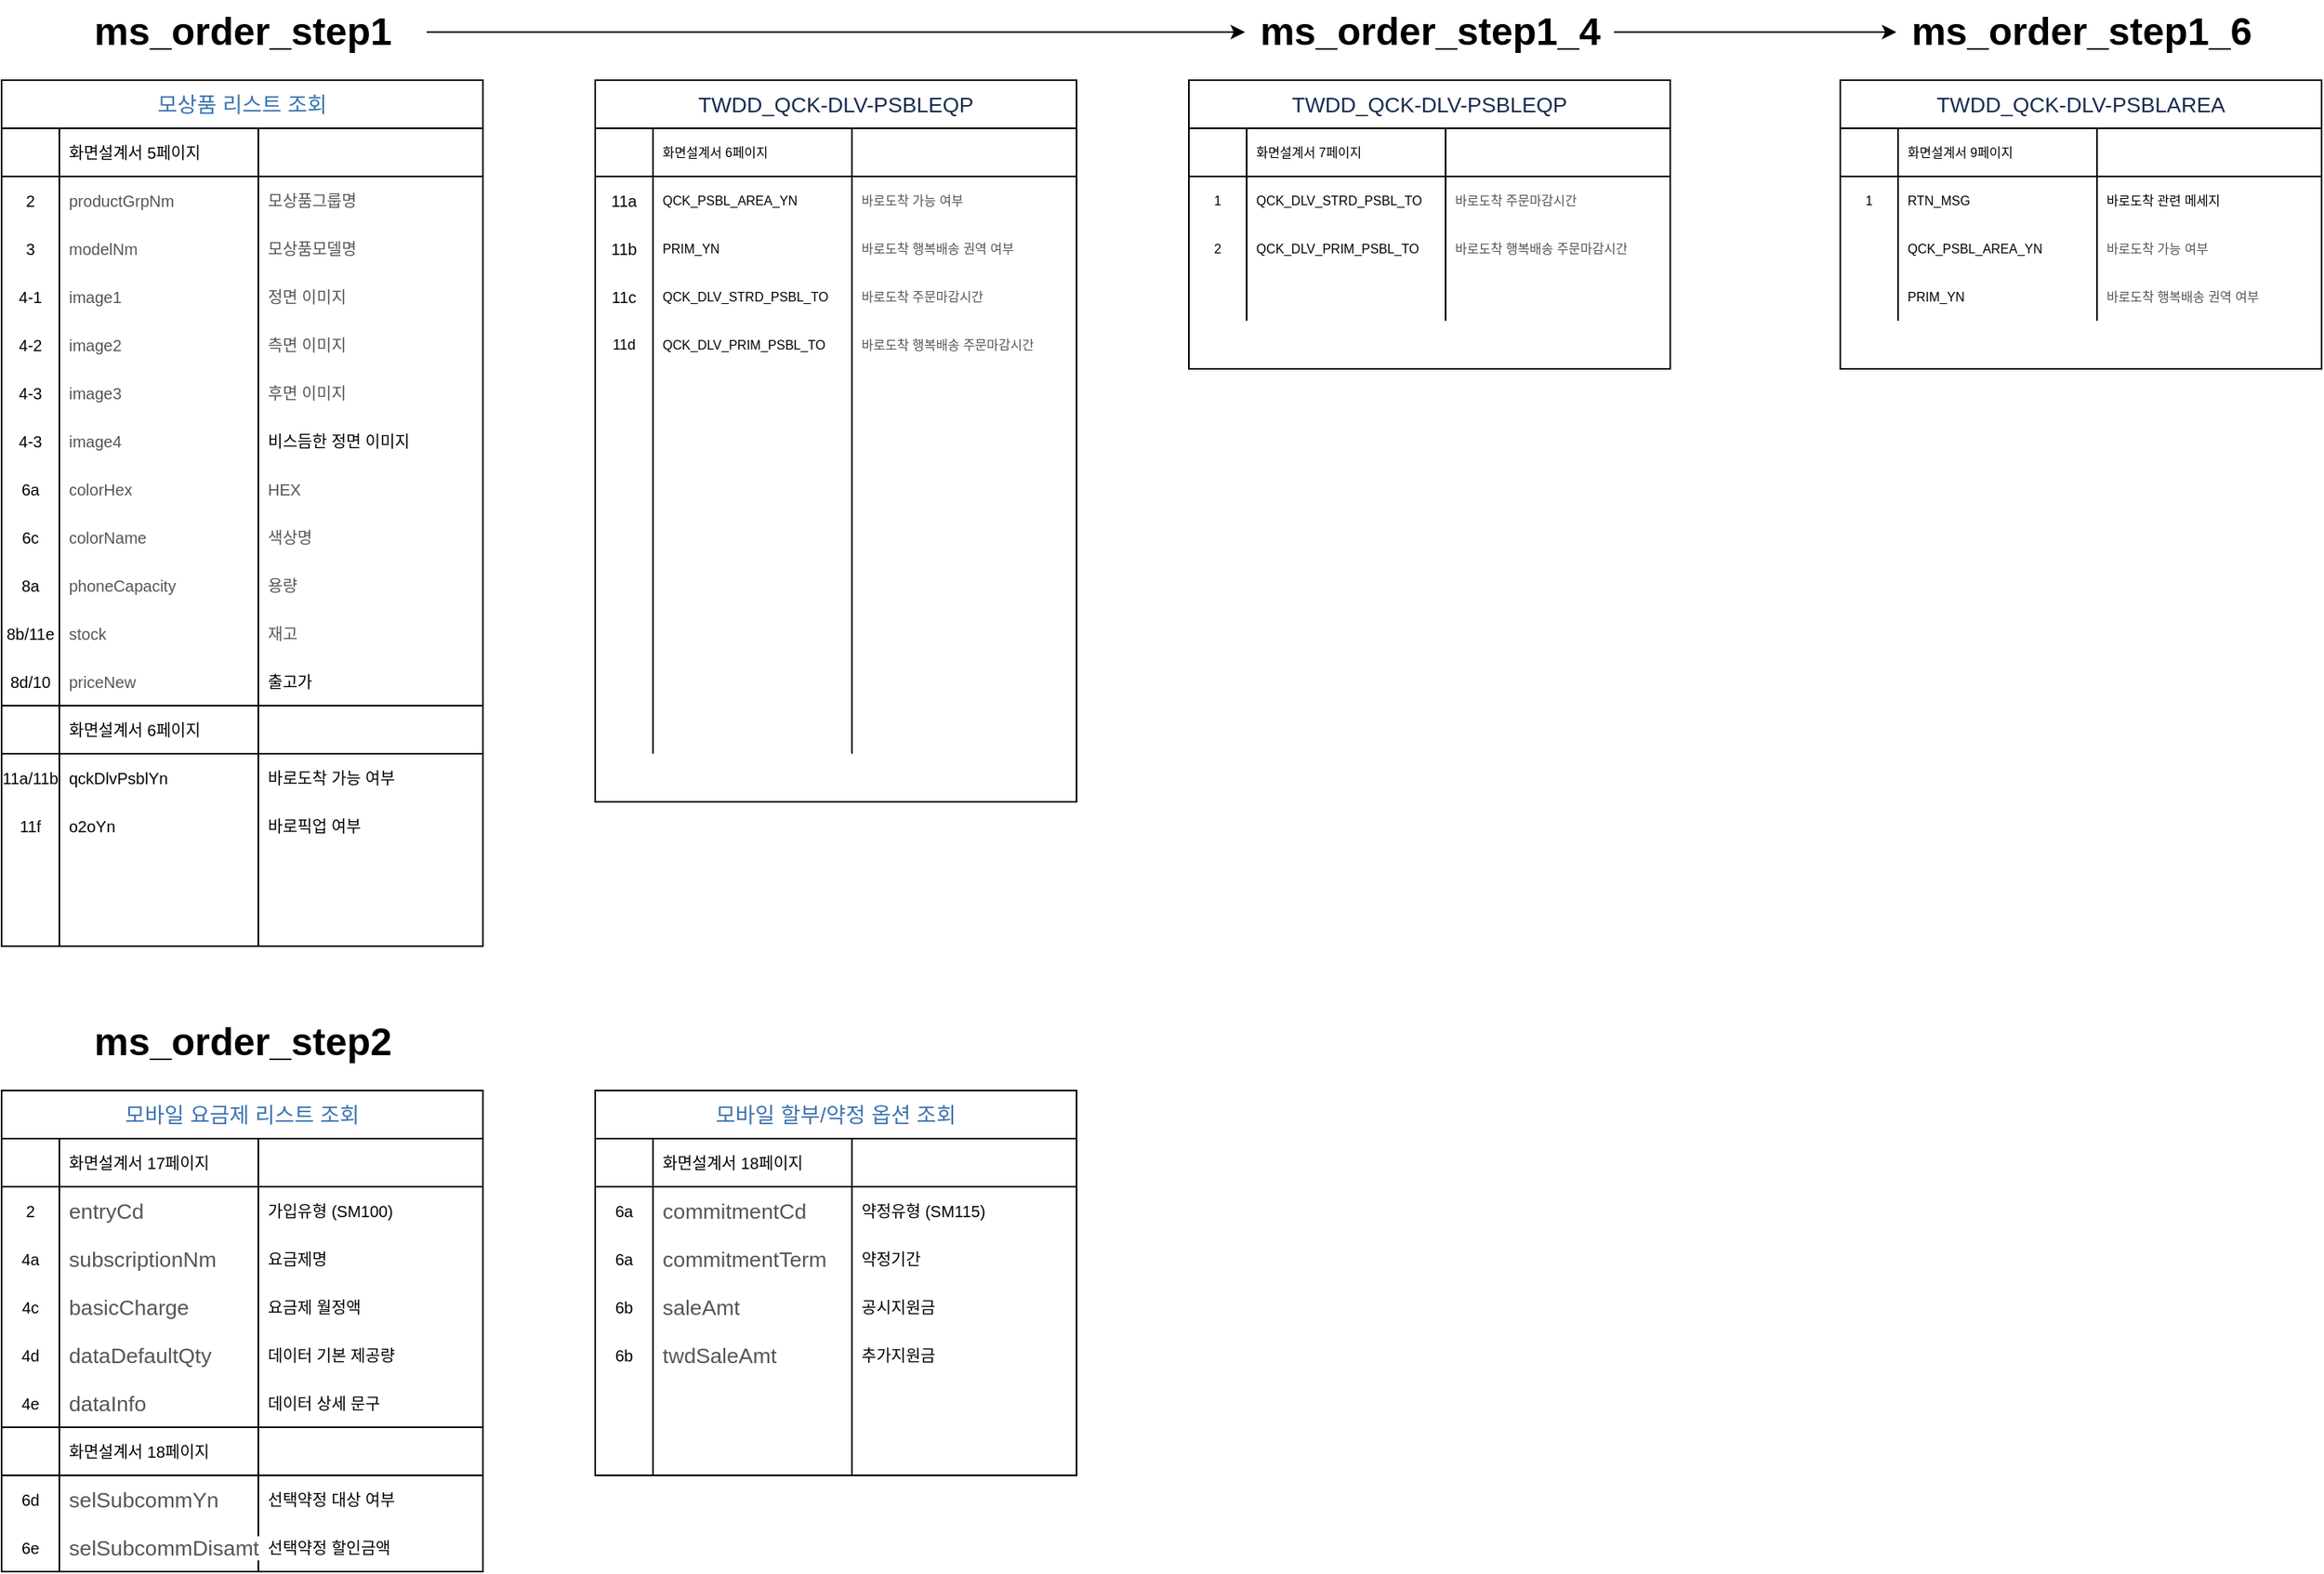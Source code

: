 <mxfile version="14.5.1" type="github">
  <diagram id="HvKtopgGxEqVqM1ahVo2" name="Page-1">
    <mxGraphModel dx="1125" dy="720" grid="1" gridSize="10" guides="1" tooltips="1" connect="1" arrows="1" fold="1" page="1" pageScale="1" pageWidth="827" pageHeight="1169" math="0" shadow="0">
      <root>
        <mxCell id="0" />
        <mxCell id="1" parent="0" />
        <mxCell id="83PFmtokzqJ9w4UueKZr-178" value="&lt;a class=&quot;external-link&quot; href=&quot;https://stg-product-api.tworld.co.kr/swagger-ui.html#/operations/product-controller-v-1/selectProductListUsingGET&quot; style=&quot;color: rgb(59 , 115 , 175) ; text-decoration: inherit ; font-family: &amp;#34;맑은 고딕&amp;#34; , &amp;#34;seoul&amp;#34; , &amp;#34;arial&amp;#34; , &amp;#34;helvetica&amp;#34; ; font-size: 13.333px ; font-weight: 400 ; text-align: left ; background-color: rgb(255 , 255 , 255)&quot;&gt;모상품 리스트 조회&lt;/a&gt;" style="shape=table;html=1;whiteSpace=wrap;startSize=30;container=1;collapsible=0;childLayout=tableLayout;fixedRows=1;rowLines=0;fontStyle=1;align=center;spacing=0;fontSize=10;" parent="1" vertex="1">
          <mxGeometry x="60" y="90" width="300" height="540" as="geometry" />
        </mxCell>
        <mxCell id="83PFmtokzqJ9w4UueKZr-179" value="" style="shape=partialRectangle;html=1;whiteSpace=wrap;collapsible=0;dropTarget=0;pointerEvents=0;fillColor=none;top=0;left=0;bottom=1;right=0;points=[[0,0.5],[1,0.5]];portConstraint=eastwest;spacing=0;fontSize=10;" parent="83PFmtokzqJ9w4UueKZr-178" vertex="1">
          <mxGeometry y="30" width="300" height="30" as="geometry" />
        </mxCell>
        <mxCell id="83PFmtokzqJ9w4UueKZr-180" value="" style="shape=partialRectangle;html=1;whiteSpace=wrap;connectable=0;fillColor=none;top=0;left=0;bottom=0;right=0;overflow=hidden;spacing=0;fontSize=10;" parent="83PFmtokzqJ9w4UueKZr-179" vertex="1">
          <mxGeometry width="36" height="30" as="geometry" />
        </mxCell>
        <mxCell id="83PFmtokzqJ9w4UueKZr-181" value="화면설계서 5페이지" style="shape=partialRectangle;html=1;whiteSpace=wrap;connectable=0;fillColor=none;top=0;left=0;bottom=0;right=0;align=left;spacingLeft=6;overflow=hidden;spacing=0;fontSize=10;" parent="83PFmtokzqJ9w4UueKZr-179" vertex="1">
          <mxGeometry x="36" width="124" height="30" as="geometry" />
        </mxCell>
        <mxCell id="83PFmtokzqJ9w4UueKZr-188" value="" style="shape=partialRectangle;html=1;whiteSpace=wrap;connectable=0;fillColor=none;top=0;left=0;bottom=0;right=0;align=left;spacingLeft=6;overflow=hidden;spacing=0;fontSize=10;" parent="83PFmtokzqJ9w4UueKZr-179" vertex="1">
          <mxGeometry x="160" width="140" height="30" as="geometry" />
        </mxCell>
        <mxCell id="u-u51D0viUNon3LSgOLQ-10" style="shape=partialRectangle;html=1;whiteSpace=wrap;collapsible=0;dropTarget=0;pointerEvents=0;fillColor=none;top=0;left=0;bottom=0;right=0;points=[[0,0.5],[1,0.5]];portConstraint=eastwest;spacing=0;fontSize=10;" parent="83PFmtokzqJ9w4UueKZr-178" vertex="1">
          <mxGeometry y="60" width="300" height="30" as="geometry" />
        </mxCell>
        <mxCell id="u-u51D0viUNon3LSgOLQ-11" value="2" style="shape=partialRectangle;html=1;whiteSpace=wrap;connectable=0;fillColor=none;top=0;left=0;bottom=0;right=0;overflow=hidden;spacing=0;fontSize=10;" parent="u-u51D0viUNon3LSgOLQ-10" vertex="1">
          <mxGeometry width="36" height="30" as="geometry" />
        </mxCell>
        <mxCell id="u-u51D0viUNon3LSgOLQ-12" value="&lt;span style=&quot;color: rgb(85 , 85 , 85) ; font-family: &amp;#34;맑은 고딕&amp;#34; , &amp;#34;seoul&amp;#34; , &amp;#34;arial&amp;#34; , &amp;#34;helvetica&amp;#34; ; background-color: rgb(255 , 255 , 255)&quot;&gt;productGrpNm&lt;/span&gt;" style="shape=partialRectangle;html=1;whiteSpace=wrap;connectable=0;fillColor=none;top=0;left=0;bottom=0;right=0;align=left;spacingLeft=6;overflow=hidden;spacing=0;fontSize=10;" parent="u-u51D0viUNon3LSgOLQ-10" vertex="1">
          <mxGeometry x="36" width="124" height="30" as="geometry" />
        </mxCell>
        <mxCell id="u-u51D0viUNon3LSgOLQ-13" value="&lt;span style=&quot;color: rgb(85 , 85 , 85) ; font-family: &amp;#34;맑은 고딕&amp;#34; , &amp;#34;seoul&amp;#34; , &amp;#34;arial&amp;#34; , &amp;#34;helvetica&amp;#34; ; background-color: rgb(255 , 255 , 255)&quot;&gt;모상품그룹명&lt;/span&gt;" style="shape=partialRectangle;html=1;whiteSpace=wrap;connectable=0;fillColor=none;top=0;left=0;bottom=0;right=0;align=left;spacingLeft=6;overflow=hidden;spacing=0;fontSize=10;" parent="u-u51D0viUNon3LSgOLQ-10" vertex="1">
          <mxGeometry x="160" width="140" height="30" as="geometry" />
        </mxCell>
        <mxCell id="83PFmtokzqJ9w4UueKZr-182" value="" style="shape=partialRectangle;html=1;whiteSpace=wrap;collapsible=0;dropTarget=0;pointerEvents=0;fillColor=none;top=0;left=0;bottom=0;right=0;points=[[0,0.5],[1,0.5]];portConstraint=eastwest;spacing=0;fontSize=10;" parent="83PFmtokzqJ9w4UueKZr-178" vertex="1">
          <mxGeometry y="90" width="300" height="30" as="geometry" />
        </mxCell>
        <mxCell id="83PFmtokzqJ9w4UueKZr-183" value="3" style="shape=partialRectangle;html=1;whiteSpace=wrap;connectable=0;fillColor=none;top=0;left=0;bottom=0;right=0;overflow=hidden;spacing=0;fontSize=10;" parent="83PFmtokzqJ9w4UueKZr-182" vertex="1">
          <mxGeometry width="36" height="30" as="geometry" />
        </mxCell>
        <mxCell id="83PFmtokzqJ9w4UueKZr-184" value="&lt;span style=&quot;color: rgb(85, 85, 85); font-family: &amp;quot;맑은 고딕&amp;quot;, seoul, arial, helvetica; font-size: 10px; background-color: rgb(255, 255, 255);&quot;&gt;modelNm&lt;/span&gt;" style="shape=partialRectangle;html=1;whiteSpace=wrap;connectable=0;fillColor=none;top=0;left=0;bottom=0;right=0;align=left;spacingLeft=6;overflow=hidden;spacing=0;fontSize=10;" parent="83PFmtokzqJ9w4UueKZr-182" vertex="1">
          <mxGeometry x="36" width="124" height="30" as="geometry" />
        </mxCell>
        <mxCell id="83PFmtokzqJ9w4UueKZr-189" value="&lt;span style=&quot;color: rgb(85 , 85 , 85) ; font-family: &amp;#34;맑은 고딕&amp;#34; , &amp;#34;seoul&amp;#34; , &amp;#34;arial&amp;#34; , &amp;#34;helvetica&amp;#34; ; font-size: 10px ; background-color: rgb(255 , 255 , 255)&quot;&gt;모상품모델명&lt;/span&gt;" style="shape=partialRectangle;html=1;whiteSpace=wrap;connectable=0;fillColor=none;top=0;left=0;bottom=0;right=0;align=left;spacingLeft=6;overflow=hidden;spacing=0;fontSize=10;" parent="83PFmtokzqJ9w4UueKZr-182" vertex="1">
          <mxGeometry x="160" width="140" height="30" as="geometry" />
        </mxCell>
        <mxCell id="83PFmtokzqJ9w4UueKZr-185" value="" style="shape=partialRectangle;html=1;whiteSpace=wrap;collapsible=0;dropTarget=0;pointerEvents=0;fillColor=none;top=0;left=0;bottom=0;right=0;points=[[0,0.5],[1,0.5]];portConstraint=eastwest;spacing=0;fontSize=10;" parent="83PFmtokzqJ9w4UueKZr-178" vertex="1">
          <mxGeometry y="120" width="300" height="30" as="geometry" />
        </mxCell>
        <mxCell id="83PFmtokzqJ9w4UueKZr-186" value="4-1" style="shape=partialRectangle;html=1;whiteSpace=wrap;connectable=0;fillColor=none;top=0;left=0;bottom=0;right=0;overflow=hidden;spacing=0;fontSize=10;" parent="83PFmtokzqJ9w4UueKZr-185" vertex="1">
          <mxGeometry width="36" height="30" as="geometry" />
        </mxCell>
        <mxCell id="83PFmtokzqJ9w4UueKZr-187" value="&lt;span style=&quot;color: rgb(85, 85, 85); font-family: &amp;quot;맑은 고딕&amp;quot;, seoul, arial, helvetica; font-size: 10px; background-color: rgb(255, 255, 255);&quot;&gt;image1&lt;/span&gt;" style="shape=partialRectangle;html=1;whiteSpace=wrap;connectable=0;fillColor=none;top=0;left=0;bottom=0;right=0;align=left;spacingLeft=6;overflow=hidden;spacing=0;fontSize=10;" parent="83PFmtokzqJ9w4UueKZr-185" vertex="1">
          <mxGeometry x="36" width="124" height="30" as="geometry" />
        </mxCell>
        <mxCell id="83PFmtokzqJ9w4UueKZr-190" value="&lt;span style=&quot;color: rgb(85 , 85 , 85) ; font-family: &amp;#34;맑은 고딕&amp;#34; , &amp;#34;seoul&amp;#34; , &amp;#34;arial&amp;#34; , &amp;#34;helvetica&amp;#34; ; font-size: 10px ; background-color: rgb(255 , 255 , 255)&quot;&gt;정면 이미지&lt;/span&gt;" style="shape=partialRectangle;html=1;whiteSpace=wrap;connectable=0;fillColor=none;top=0;left=0;bottom=0;right=0;align=left;spacingLeft=6;overflow=hidden;spacing=0;fontSize=10;" parent="83PFmtokzqJ9w4UueKZr-185" vertex="1">
          <mxGeometry x="160" width="140" height="30" as="geometry" />
        </mxCell>
        <mxCell id="83PFmtokzqJ9w4UueKZr-199" style="shape=partialRectangle;html=1;whiteSpace=wrap;collapsible=0;dropTarget=0;pointerEvents=0;fillColor=none;top=0;left=0;bottom=0;right=0;points=[[0,0.5],[1,0.5]];portConstraint=eastwest;spacing=0;fontSize=10;" parent="83PFmtokzqJ9w4UueKZr-178" vertex="1">
          <mxGeometry y="150" width="300" height="30" as="geometry" />
        </mxCell>
        <mxCell id="83PFmtokzqJ9w4UueKZr-200" value="4-2" style="shape=partialRectangle;html=1;whiteSpace=wrap;connectable=0;fillColor=none;top=0;left=0;bottom=0;right=0;overflow=hidden;spacing=0;fontSize=10;" parent="83PFmtokzqJ9w4UueKZr-199" vertex="1">
          <mxGeometry width="36" height="30" as="geometry" />
        </mxCell>
        <mxCell id="83PFmtokzqJ9w4UueKZr-201" value="&lt;span style=&quot;color: rgb(85, 85, 85); font-family: &amp;quot;맑은 고딕&amp;quot;, seoul, arial, helvetica; font-size: 10px; background-color: rgb(255, 255, 255);&quot;&gt;image2&lt;/span&gt;" style="shape=partialRectangle;html=1;whiteSpace=wrap;connectable=0;fillColor=none;top=0;left=0;bottom=0;right=0;align=left;spacingLeft=6;overflow=hidden;spacing=0;fontSize=10;" parent="83PFmtokzqJ9w4UueKZr-199" vertex="1">
          <mxGeometry x="36" width="124" height="30" as="geometry" />
        </mxCell>
        <mxCell id="83PFmtokzqJ9w4UueKZr-202" value="&lt;font color=&quot;#555555&quot; face=&quot;맑은 고딕, seoul, arial, helvetica&quot;&gt;&lt;span style=&quot;background-color: rgb(255 , 255 , 255)&quot;&gt;측면 이미지&lt;/span&gt;&lt;/font&gt;" style="shape=partialRectangle;html=1;whiteSpace=wrap;connectable=0;fillColor=none;top=0;left=0;bottom=0;right=0;align=left;spacingLeft=6;overflow=hidden;spacing=0;fontSize=10;" parent="83PFmtokzqJ9w4UueKZr-199" vertex="1">
          <mxGeometry x="160" width="140" height="30" as="geometry" />
        </mxCell>
        <mxCell id="83PFmtokzqJ9w4UueKZr-195" style="shape=partialRectangle;html=1;whiteSpace=wrap;collapsible=0;dropTarget=0;pointerEvents=0;fillColor=none;top=0;left=0;bottom=0;right=0;points=[[0,0.5],[1,0.5]];portConstraint=eastwest;spacing=0;fontSize=10;" parent="83PFmtokzqJ9w4UueKZr-178" vertex="1">
          <mxGeometry y="180" width="300" height="30" as="geometry" />
        </mxCell>
        <mxCell id="83PFmtokzqJ9w4UueKZr-196" value="4-3" style="shape=partialRectangle;html=1;whiteSpace=wrap;connectable=0;fillColor=none;top=0;left=0;bottom=0;right=0;overflow=hidden;spacing=0;fontSize=10;" parent="83PFmtokzqJ9w4UueKZr-195" vertex="1">
          <mxGeometry width="36" height="30" as="geometry" />
        </mxCell>
        <mxCell id="83PFmtokzqJ9w4UueKZr-197" value="&lt;span style=&quot;color: rgb(85, 85, 85); font-family: &amp;quot;맑은 고딕&amp;quot;, seoul, arial, helvetica; font-size: 10px; background-color: rgb(255, 255, 255);&quot;&gt;image3&lt;/span&gt;" style="shape=partialRectangle;html=1;whiteSpace=wrap;connectable=0;fillColor=none;top=0;left=0;bottom=0;right=0;align=left;spacingLeft=6;overflow=hidden;spacing=0;fontSize=10;" parent="83PFmtokzqJ9w4UueKZr-195" vertex="1">
          <mxGeometry x="36" width="124" height="30" as="geometry" />
        </mxCell>
        <mxCell id="83PFmtokzqJ9w4UueKZr-198" value="&lt;span style=&quot;color: rgb(85 , 85 , 85) ; font-family: &amp;#34;맑은 고딕&amp;#34; , &amp;#34;seoul&amp;#34; , &amp;#34;arial&amp;#34; , &amp;#34;helvetica&amp;#34; ; font-size: 10px ; background-color: rgb(255 , 255 , 255)&quot;&gt;후면 이미지&lt;/span&gt;" style="shape=partialRectangle;html=1;whiteSpace=wrap;connectable=0;fillColor=none;top=0;left=0;bottom=0;right=0;align=left;spacingLeft=6;overflow=hidden;spacing=0;fontSize=10;" parent="83PFmtokzqJ9w4UueKZr-195" vertex="1">
          <mxGeometry x="160" width="140" height="30" as="geometry" />
        </mxCell>
        <mxCell id="83PFmtokzqJ9w4UueKZr-237" style="shape=partialRectangle;html=1;whiteSpace=wrap;collapsible=0;dropTarget=0;pointerEvents=0;fillColor=none;top=0;left=0;bottom=0;right=0;points=[[0,0.5],[1,0.5]];portConstraint=eastwest;spacing=0;fontSize=10;" parent="83PFmtokzqJ9w4UueKZr-178" vertex="1">
          <mxGeometry y="210" width="300" height="30" as="geometry" />
        </mxCell>
        <mxCell id="83PFmtokzqJ9w4UueKZr-238" value="4-3" style="shape=partialRectangle;html=1;whiteSpace=wrap;connectable=0;fillColor=none;top=0;left=0;bottom=0;right=0;overflow=hidden;spacing=0;fontSize=10;" parent="83PFmtokzqJ9w4UueKZr-237" vertex="1">
          <mxGeometry width="36" height="30" as="geometry" />
        </mxCell>
        <mxCell id="83PFmtokzqJ9w4UueKZr-239" value="&lt;span style=&quot;color: rgb(85, 85, 85); font-family: &amp;quot;맑은 고딕&amp;quot;, seoul, arial, helvetica; font-size: 10px; background-color: rgb(255, 255, 255);&quot;&gt;image4&lt;/span&gt;" style="shape=partialRectangle;html=1;whiteSpace=wrap;connectable=0;fillColor=none;top=0;left=0;bottom=0;right=0;align=left;spacingLeft=6;overflow=hidden;spacing=0;fontSize=10;" parent="83PFmtokzqJ9w4UueKZr-237" vertex="1">
          <mxGeometry x="36" width="124" height="30" as="geometry" />
        </mxCell>
        <mxCell id="83PFmtokzqJ9w4UueKZr-240" value="비스듬한 정면 이미지" style="shape=partialRectangle;html=1;whiteSpace=wrap;connectable=0;fillColor=none;top=0;left=0;bottom=0;right=0;align=left;spacingLeft=6;overflow=hidden;spacing=0;fontSize=10;" parent="83PFmtokzqJ9w4UueKZr-237" vertex="1">
          <mxGeometry x="160" width="140" height="30" as="geometry" />
        </mxCell>
        <mxCell id="83PFmtokzqJ9w4UueKZr-233" style="shape=partialRectangle;html=1;whiteSpace=wrap;collapsible=0;dropTarget=0;pointerEvents=0;fillColor=none;top=0;left=0;bottom=0;right=0;points=[[0,0.5],[1,0.5]];portConstraint=eastwest;spacing=0;fontSize=10;" parent="83PFmtokzqJ9w4UueKZr-178" vertex="1">
          <mxGeometry y="240" width="300" height="30" as="geometry" />
        </mxCell>
        <mxCell id="83PFmtokzqJ9w4UueKZr-234" value="6a" style="shape=partialRectangle;html=1;whiteSpace=wrap;connectable=0;fillColor=none;top=0;left=0;bottom=0;right=0;overflow=hidden;spacing=0;fontSize=10;" parent="83PFmtokzqJ9w4UueKZr-233" vertex="1">
          <mxGeometry width="36" height="30" as="geometry" />
        </mxCell>
        <mxCell id="83PFmtokzqJ9w4UueKZr-235" value="&lt;span style=&quot;color: rgb(85, 85, 85); font-family: &amp;quot;맑은 고딕&amp;quot;, seoul, arial, helvetica; font-size: 10px; background-color: rgb(255, 255, 255);&quot;&gt;colorHex&lt;/span&gt;" style="shape=partialRectangle;html=1;whiteSpace=wrap;connectable=0;fillColor=none;top=0;left=0;bottom=0;right=0;align=left;spacingLeft=6;overflow=hidden;spacing=0;fontSize=10;" parent="83PFmtokzqJ9w4UueKZr-233" vertex="1">
          <mxGeometry x="36" width="124" height="30" as="geometry" />
        </mxCell>
        <mxCell id="83PFmtokzqJ9w4UueKZr-236" value="&lt;span style=&quot;color: rgb(85 , 85 , 85) ; font-family: &amp;#34;맑은 고딕&amp;#34; , &amp;#34;seoul&amp;#34; , &amp;#34;arial&amp;#34; , &amp;#34;helvetica&amp;#34; ; font-size: 10px ; background-color: rgb(255 , 255 , 255)&quot;&gt;HEX&lt;/span&gt;" style="shape=partialRectangle;html=1;whiteSpace=wrap;connectable=0;fillColor=none;top=0;left=0;bottom=0;right=0;align=left;spacingLeft=6;overflow=hidden;spacing=0;fontSize=10;" parent="83PFmtokzqJ9w4UueKZr-233" vertex="1">
          <mxGeometry x="160" width="140" height="30" as="geometry" />
        </mxCell>
        <mxCell id="83PFmtokzqJ9w4UueKZr-229" style="shape=partialRectangle;html=1;whiteSpace=wrap;collapsible=0;dropTarget=0;pointerEvents=0;fillColor=none;top=0;left=0;bottom=0;right=0;points=[[0,0.5],[1,0.5]];portConstraint=eastwest;spacing=0;fontSize=10;" parent="83PFmtokzqJ9w4UueKZr-178" vertex="1">
          <mxGeometry y="270" width="300" height="30" as="geometry" />
        </mxCell>
        <mxCell id="83PFmtokzqJ9w4UueKZr-230" value="6c" style="shape=partialRectangle;html=1;whiteSpace=wrap;connectable=0;fillColor=none;top=0;left=0;bottom=0;right=0;overflow=hidden;spacing=0;fontSize=10;" parent="83PFmtokzqJ9w4UueKZr-229" vertex="1">
          <mxGeometry width="36" height="30" as="geometry" />
        </mxCell>
        <mxCell id="83PFmtokzqJ9w4UueKZr-231" value="&lt;span style=&quot;color: rgb(85, 85, 85); font-family: &amp;quot;맑은 고딕&amp;quot;, seoul, arial, helvetica; font-size: 10px; background-color: rgb(255, 255, 255);&quot;&gt;colorName&lt;/span&gt;" style="shape=partialRectangle;html=1;whiteSpace=wrap;connectable=0;fillColor=none;top=0;left=0;bottom=0;right=0;align=left;spacingLeft=6;overflow=hidden;spacing=0;fontSize=10;" parent="83PFmtokzqJ9w4UueKZr-229" vertex="1">
          <mxGeometry x="36" width="124" height="30" as="geometry" />
        </mxCell>
        <mxCell id="83PFmtokzqJ9w4UueKZr-232" value="&lt;span style=&quot;color: rgb(85, 85, 85); font-family: &amp;quot;맑은 고딕&amp;quot;, seoul, arial, helvetica; font-size: 10px; background-color: rgb(255, 255, 255);&quot;&gt;색상명&lt;/span&gt;" style="shape=partialRectangle;html=1;whiteSpace=wrap;connectable=0;fillColor=none;top=0;left=0;bottom=0;right=0;align=left;spacingLeft=6;overflow=hidden;spacing=0;fontSize=10;" parent="83PFmtokzqJ9w4UueKZr-229" vertex="1">
          <mxGeometry x="160" width="140" height="30" as="geometry" />
        </mxCell>
        <mxCell id="83PFmtokzqJ9w4UueKZr-225" style="shape=partialRectangle;html=1;whiteSpace=wrap;collapsible=0;dropTarget=0;pointerEvents=0;fillColor=none;top=0;left=0;bottom=0;right=0;points=[[0,0.5],[1,0.5]];portConstraint=eastwest;spacing=0;fontSize=10;" parent="83PFmtokzqJ9w4UueKZr-178" vertex="1">
          <mxGeometry y="300" width="300" height="30" as="geometry" />
        </mxCell>
        <mxCell id="83PFmtokzqJ9w4UueKZr-226" value="8a" style="shape=partialRectangle;html=1;whiteSpace=wrap;connectable=0;fillColor=none;top=0;left=0;bottom=0;right=0;overflow=hidden;spacing=0;fontSize=10;" parent="83PFmtokzqJ9w4UueKZr-225" vertex="1">
          <mxGeometry width="36" height="30" as="geometry" />
        </mxCell>
        <mxCell id="83PFmtokzqJ9w4UueKZr-227" value="&lt;span style=&quot;color: rgb(85, 85, 85); font-family: &amp;quot;맑은 고딕&amp;quot;, seoul, arial, helvetica; font-size: 10px; background-color: rgb(255, 255, 255);&quot;&gt;phoneCapacity&lt;/span&gt;" style="shape=partialRectangle;html=1;whiteSpace=wrap;connectable=0;fillColor=none;top=0;left=0;bottom=0;right=0;align=left;spacingLeft=6;overflow=hidden;spacing=0;fontSize=10;" parent="83PFmtokzqJ9w4UueKZr-225" vertex="1">
          <mxGeometry x="36" width="124" height="30" as="geometry" />
        </mxCell>
        <mxCell id="83PFmtokzqJ9w4UueKZr-228" value="&lt;span style=&quot;color: rgb(85 , 85 , 85) ; font-family: &amp;#34;맑은 고딕&amp;#34; , &amp;#34;seoul&amp;#34; , &amp;#34;arial&amp;#34; , &amp;#34;helvetica&amp;#34; ; font-size: 10px ; background-color: rgb(255 , 255 , 255)&quot;&gt;용량&lt;/span&gt;" style="shape=partialRectangle;html=1;whiteSpace=wrap;connectable=0;fillColor=none;top=0;left=0;bottom=0;right=0;align=left;spacingLeft=6;overflow=hidden;spacing=0;fontSize=10;" parent="83PFmtokzqJ9w4UueKZr-225" vertex="1">
          <mxGeometry x="160" width="140" height="30" as="geometry" />
        </mxCell>
        <mxCell id="83PFmtokzqJ9w4UueKZr-221" style="shape=partialRectangle;html=1;whiteSpace=wrap;collapsible=0;dropTarget=0;pointerEvents=0;fillColor=none;top=0;left=0;bottom=0;right=0;points=[[0,0.5],[1,0.5]];portConstraint=eastwest;spacing=0;fontSize=10;" parent="83PFmtokzqJ9w4UueKZr-178" vertex="1">
          <mxGeometry y="330" width="300" height="30" as="geometry" />
        </mxCell>
        <mxCell id="83PFmtokzqJ9w4UueKZr-222" value="8b/11e" style="shape=partialRectangle;html=1;whiteSpace=wrap;connectable=0;fillColor=none;top=0;left=0;bottom=0;right=0;overflow=hidden;spacing=0;fontSize=10;" parent="83PFmtokzqJ9w4UueKZr-221" vertex="1">
          <mxGeometry width="36" height="30" as="geometry" />
        </mxCell>
        <mxCell id="83PFmtokzqJ9w4UueKZr-223" value="&lt;span style=&quot;color: rgb(85, 85, 85); font-family: &amp;quot;맑은 고딕&amp;quot;, seoul, arial, helvetica; font-size: 10px; background-color: rgb(255, 255, 255);&quot;&gt;stock&lt;/span&gt;" style="shape=partialRectangle;html=1;whiteSpace=wrap;connectable=0;fillColor=none;top=0;left=0;bottom=0;right=0;align=left;spacingLeft=6;overflow=hidden;spacing=0;fontSize=10;" parent="83PFmtokzqJ9w4UueKZr-221" vertex="1">
          <mxGeometry x="36" width="124" height="30" as="geometry" />
        </mxCell>
        <mxCell id="83PFmtokzqJ9w4UueKZr-224" value="&lt;span style=&quot;color: rgb(85, 85, 85); font-family: &amp;quot;맑은 고딕&amp;quot;, seoul, arial, helvetica; font-size: 10px; background-color: rgb(255, 255, 255);&quot;&gt;재고&lt;/span&gt;" style="shape=partialRectangle;html=1;whiteSpace=wrap;connectable=0;fillColor=none;top=0;left=0;bottom=0;right=0;align=left;spacingLeft=6;overflow=hidden;spacing=0;fontSize=10;" parent="83PFmtokzqJ9w4UueKZr-221" vertex="1">
          <mxGeometry x="160" width="140" height="30" as="geometry" />
        </mxCell>
        <mxCell id="83PFmtokzqJ9w4UueKZr-217" style="shape=partialRectangle;html=1;whiteSpace=wrap;collapsible=0;dropTarget=0;pointerEvents=0;fillColor=none;top=0;left=0;bottom=1;right=0;points=[[0,0.5],[1,0.5]];portConstraint=eastwest;spacing=0;fontSize=10;" parent="83PFmtokzqJ9w4UueKZr-178" vertex="1">
          <mxGeometry y="360" width="300" height="30" as="geometry" />
        </mxCell>
        <mxCell id="83PFmtokzqJ9w4UueKZr-218" value="8d/10" style="shape=partialRectangle;html=1;whiteSpace=wrap;connectable=0;fillColor=none;top=0;left=0;bottom=0;right=0;overflow=hidden;spacing=0;fontSize=10;" parent="83PFmtokzqJ9w4UueKZr-217" vertex="1">
          <mxGeometry width="36" height="30" as="geometry" />
        </mxCell>
        <mxCell id="83PFmtokzqJ9w4UueKZr-219" value="&lt;span style=&quot;color: rgb(85, 85, 85); font-family: &amp;quot;맑은 고딕&amp;quot;, seoul, arial, helvetica; font-size: 10px; background-color: rgb(255, 255, 255);&quot;&gt;priceNew&lt;/span&gt;" style="shape=partialRectangle;html=1;whiteSpace=wrap;connectable=0;fillColor=none;top=0;left=0;bottom=0;right=0;align=left;spacingLeft=6;overflow=hidden;spacing=0;fontSize=10;" parent="83PFmtokzqJ9w4UueKZr-217" vertex="1">
          <mxGeometry x="36" width="124" height="30" as="geometry" />
        </mxCell>
        <mxCell id="83PFmtokzqJ9w4UueKZr-220" value="출고가" style="shape=partialRectangle;html=1;whiteSpace=wrap;connectable=0;fillColor=none;top=0;left=0;bottom=0;right=0;align=left;spacingLeft=6;overflow=hidden;spacing=0;fontSize=10;" parent="83PFmtokzqJ9w4UueKZr-217" vertex="1">
          <mxGeometry x="160" width="140" height="30" as="geometry" />
        </mxCell>
        <mxCell id="u-u51D0viUNon3LSgOLQ-166" style="shape=partialRectangle;html=1;whiteSpace=wrap;collapsible=0;dropTarget=0;pointerEvents=0;fillColor=none;top=0;left=0;bottom=1;right=0;points=[[0,0.5],[1,0.5]];portConstraint=eastwest;spacing=0;fontSize=10;" parent="83PFmtokzqJ9w4UueKZr-178" vertex="1">
          <mxGeometry y="390" width="300" height="30" as="geometry" />
        </mxCell>
        <mxCell id="u-u51D0viUNon3LSgOLQ-167" style="shape=partialRectangle;html=1;whiteSpace=wrap;connectable=0;fillColor=none;top=0;left=0;bottom=0;right=0;overflow=hidden;spacing=0;fontSize=10;" parent="u-u51D0viUNon3LSgOLQ-166" vertex="1">
          <mxGeometry width="36" height="30" as="geometry" />
        </mxCell>
        <mxCell id="u-u51D0viUNon3LSgOLQ-168" value="화면설계서 6페이지" style="shape=partialRectangle;html=1;whiteSpace=wrap;connectable=0;fillColor=none;top=0;left=0;bottom=0;right=0;align=left;spacingLeft=6;overflow=hidden;spacing=0;fontSize=10;" parent="u-u51D0viUNon3LSgOLQ-166" vertex="1">
          <mxGeometry x="36" width="124" height="30" as="geometry" />
        </mxCell>
        <mxCell id="u-u51D0viUNon3LSgOLQ-169" style="shape=partialRectangle;html=1;whiteSpace=wrap;connectable=0;fillColor=none;top=0;left=0;bottom=0;right=0;align=left;spacingLeft=6;overflow=hidden;spacing=0;fontSize=10;" parent="u-u51D0viUNon3LSgOLQ-166" vertex="1">
          <mxGeometry x="160" width="140" height="30" as="geometry" />
        </mxCell>
        <mxCell id="83PFmtokzqJ9w4UueKZr-209" style="shape=partialRectangle;html=1;whiteSpace=wrap;collapsible=0;dropTarget=0;pointerEvents=0;fillColor=none;top=0;left=0;bottom=0;right=0;points=[[0,0.5],[1,0.5]];portConstraint=eastwest;spacing=0;fontSize=10;" parent="83PFmtokzqJ9w4UueKZr-178" vertex="1">
          <mxGeometry y="420" width="300" height="30" as="geometry" />
        </mxCell>
        <mxCell id="83PFmtokzqJ9w4UueKZr-210" value="11a/11b" style="shape=partialRectangle;html=1;whiteSpace=wrap;connectable=0;fillColor=none;top=0;left=0;bottom=0;right=0;overflow=hidden;spacing=0;fontSize=10;" parent="83PFmtokzqJ9w4UueKZr-209" vertex="1">
          <mxGeometry width="36" height="30" as="geometry" />
        </mxCell>
        <mxCell id="83PFmtokzqJ9w4UueKZr-211" value="qckDlvPsblYn" style="shape=partialRectangle;html=1;whiteSpace=wrap;connectable=0;fillColor=none;top=0;left=0;bottom=0;right=0;align=left;spacingLeft=6;overflow=hidden;spacing=0;fontSize=10;" parent="83PFmtokzqJ9w4UueKZr-209" vertex="1">
          <mxGeometry x="36" width="124" height="30" as="geometry" />
        </mxCell>
        <mxCell id="83PFmtokzqJ9w4UueKZr-212" value="바로도착 가능 여부" style="shape=partialRectangle;html=1;whiteSpace=wrap;connectable=0;fillColor=none;top=0;left=0;bottom=0;right=0;align=left;spacingLeft=6;overflow=hidden;spacing=0;fontSize=10;" parent="83PFmtokzqJ9w4UueKZr-209" vertex="1">
          <mxGeometry x="160" width="140" height="30" as="geometry" />
        </mxCell>
        <mxCell id="83PFmtokzqJ9w4UueKZr-205" style="shape=partialRectangle;html=1;whiteSpace=wrap;collapsible=0;dropTarget=0;pointerEvents=0;fillColor=none;top=0;left=0;bottom=0;right=0;points=[[0,0.5],[1,0.5]];portConstraint=eastwest;spacing=0;fontSize=10;" parent="83PFmtokzqJ9w4UueKZr-178" vertex="1">
          <mxGeometry y="450" width="300" height="30" as="geometry" />
        </mxCell>
        <mxCell id="83PFmtokzqJ9w4UueKZr-206" value="11f" style="shape=partialRectangle;html=1;whiteSpace=wrap;connectable=0;fillColor=none;top=0;left=0;bottom=0;right=0;overflow=hidden;spacing=0;fontSize=10;" parent="83PFmtokzqJ9w4UueKZr-205" vertex="1">
          <mxGeometry width="36" height="30" as="geometry" />
        </mxCell>
        <mxCell id="83PFmtokzqJ9w4UueKZr-207" value="o2oYn" style="shape=partialRectangle;html=1;whiteSpace=wrap;connectable=0;fillColor=none;top=0;left=0;bottom=0;right=0;align=left;spacingLeft=6;overflow=hidden;spacing=0;fontSize=10;" parent="83PFmtokzqJ9w4UueKZr-205" vertex="1">
          <mxGeometry x="36" width="124" height="30" as="geometry" />
        </mxCell>
        <mxCell id="83PFmtokzqJ9w4UueKZr-208" value="바로픽업 여부" style="shape=partialRectangle;html=1;whiteSpace=wrap;connectable=0;fillColor=none;top=0;left=0;bottom=0;right=0;align=left;spacingLeft=6;overflow=hidden;spacing=0;fontSize=10;" parent="83PFmtokzqJ9w4UueKZr-205" vertex="1">
          <mxGeometry x="160" width="140" height="30" as="geometry" />
        </mxCell>
        <mxCell id="83PFmtokzqJ9w4UueKZr-245" style="shape=partialRectangle;html=1;whiteSpace=wrap;collapsible=0;dropTarget=0;pointerEvents=0;fillColor=none;top=0;left=0;bottom=0;right=0;points=[[0,0.5],[1,0.5]];portConstraint=eastwest;spacing=0;fontSize=10;" parent="83PFmtokzqJ9w4UueKZr-178" vertex="1">
          <mxGeometry y="480" width="300" height="30" as="geometry" />
        </mxCell>
        <mxCell id="83PFmtokzqJ9w4UueKZr-246" style="shape=partialRectangle;html=1;whiteSpace=wrap;connectable=0;fillColor=none;top=0;left=0;bottom=0;right=0;overflow=hidden;spacing=0;fontSize=10;" parent="83PFmtokzqJ9w4UueKZr-245" vertex="1">
          <mxGeometry width="36" height="30" as="geometry" />
        </mxCell>
        <mxCell id="83PFmtokzqJ9w4UueKZr-247" style="shape=partialRectangle;html=1;whiteSpace=wrap;connectable=0;fillColor=none;top=0;left=0;bottom=0;right=0;align=left;spacingLeft=6;overflow=hidden;spacing=0;fontSize=10;" parent="83PFmtokzqJ9w4UueKZr-245" vertex="1">
          <mxGeometry x="36" width="124" height="30" as="geometry" />
        </mxCell>
        <mxCell id="83PFmtokzqJ9w4UueKZr-248" style="shape=partialRectangle;html=1;whiteSpace=wrap;connectable=0;fillColor=none;top=0;left=0;bottom=0;right=0;align=left;spacingLeft=6;overflow=hidden;spacing=0;fontSize=10;" parent="83PFmtokzqJ9w4UueKZr-245" vertex="1">
          <mxGeometry x="160" width="140" height="30" as="geometry" />
        </mxCell>
        <mxCell id="83PFmtokzqJ9w4UueKZr-241" style="shape=partialRectangle;html=1;whiteSpace=wrap;collapsible=0;dropTarget=0;pointerEvents=0;fillColor=none;top=0;left=0;bottom=0;right=0;points=[[0,0.5],[1,0.5]];portConstraint=eastwest;spacing=0;fontSize=10;" parent="83PFmtokzqJ9w4UueKZr-178" vertex="1">
          <mxGeometry y="510" width="300" height="30" as="geometry" />
        </mxCell>
        <mxCell id="83PFmtokzqJ9w4UueKZr-242" style="shape=partialRectangle;html=1;whiteSpace=wrap;connectable=0;fillColor=none;top=0;left=0;bottom=0;right=0;overflow=hidden;spacing=0;fontSize=10;" parent="83PFmtokzqJ9w4UueKZr-241" vertex="1">
          <mxGeometry width="36" height="30" as="geometry" />
        </mxCell>
        <mxCell id="83PFmtokzqJ9w4UueKZr-243" style="shape=partialRectangle;html=1;whiteSpace=wrap;connectable=0;fillColor=none;top=0;left=0;bottom=0;right=0;align=left;spacingLeft=6;overflow=hidden;spacing=0;fontSize=10;" parent="83PFmtokzqJ9w4UueKZr-241" vertex="1">
          <mxGeometry x="36" width="124" height="30" as="geometry" />
        </mxCell>
        <mxCell id="83PFmtokzqJ9w4UueKZr-244" style="shape=partialRectangle;html=1;whiteSpace=wrap;connectable=0;fillColor=none;top=0;left=0;bottom=0;right=0;align=left;spacingLeft=6;overflow=hidden;spacing=0;fontSize=10;" parent="83PFmtokzqJ9w4UueKZr-241" vertex="1">
          <mxGeometry x="160" width="140" height="30" as="geometry" />
        </mxCell>
        <mxCell id="rIfIayJdJzqMdmbzJrvQ-5" value="ms_order_step1" style="text;strokeColor=none;fillColor=none;html=1;fontSize=24;fontStyle=1;verticalAlign=middle;align=center;" parent="1" vertex="1">
          <mxGeometry x="95" y="40" width="230" height="40" as="geometry" />
        </mxCell>
        <mxCell id="rIfIayJdJzqMdmbzJrvQ-6" value="&lt;span style=&quot;font-family: &amp;#34;맑은 고딕&amp;#34; , &amp;#34;seoul&amp;#34; , &amp;#34;arial&amp;#34; , &amp;#34;helvetica&amp;#34; ; font-size: 13.333px ; font-weight: 400 ; text-align: left ; background-color: rgb(255 , 255 , 255) ; color: rgb(23 , 43 , 77)&quot;&gt;TWDD_QCK-DLV-PSBLEQP&lt;/span&gt;" style="shape=table;html=1;whiteSpace=wrap;startSize=30;container=1;collapsible=0;childLayout=tableLayout;fixedRows=1;rowLines=0;fontStyle=1;align=center;spacing=0;fontSize=10;" parent="1" vertex="1">
          <mxGeometry x="800" y="90" width="300" height="180" as="geometry" />
        </mxCell>
        <mxCell id="u-u51D0viUNon3LSgOLQ-2" style="shape=partialRectangle;html=1;whiteSpace=wrap;collapsible=0;dropTarget=0;pointerEvents=0;fillColor=none;top=0;left=0;bottom=1;right=0;points=[[0,0.5],[1,0.5]];portConstraint=eastwest;spacing=0;fontSize=8;" parent="rIfIayJdJzqMdmbzJrvQ-6" vertex="1">
          <mxGeometry y="30" width="300" height="30" as="geometry" />
        </mxCell>
        <mxCell id="u-u51D0viUNon3LSgOLQ-3" style="shape=partialRectangle;html=1;whiteSpace=wrap;connectable=0;fillColor=none;top=0;left=0;bottom=0;right=0;overflow=hidden;spacing=0;fontSize=8;" parent="u-u51D0viUNon3LSgOLQ-2" vertex="1">
          <mxGeometry width="36" height="30" as="geometry" />
        </mxCell>
        <mxCell id="u-u51D0viUNon3LSgOLQ-4" value="화면설계서 7페이지" style="shape=partialRectangle;html=1;whiteSpace=wrap;connectable=0;fillColor=none;top=0;left=0;bottom=0;right=0;align=left;spacingLeft=6;overflow=hidden;spacing=0;fontSize=8;" parent="u-u51D0viUNon3LSgOLQ-2" vertex="1">
          <mxGeometry x="36" width="124" height="30" as="geometry" />
        </mxCell>
        <mxCell id="u-u51D0viUNon3LSgOLQ-5" style="shape=partialRectangle;html=1;whiteSpace=wrap;connectable=0;fillColor=none;top=0;left=0;bottom=0;right=0;align=left;spacingLeft=6;overflow=hidden;spacing=0;fontSize=8;" parent="u-u51D0viUNon3LSgOLQ-2" vertex="1">
          <mxGeometry x="160" width="140" height="30" as="geometry" />
        </mxCell>
        <mxCell id="rIfIayJdJzqMdmbzJrvQ-15" value="" style="shape=partialRectangle;html=1;whiteSpace=wrap;collapsible=0;dropTarget=0;pointerEvents=0;fillColor=none;top=0;left=0;bottom=0;right=0;points=[[0,0.5],[1,0.5]];portConstraint=eastwest;spacing=0;fontSize=8;" parent="rIfIayJdJzqMdmbzJrvQ-6" vertex="1">
          <mxGeometry y="60" width="300" height="30" as="geometry" />
        </mxCell>
        <mxCell id="rIfIayJdJzqMdmbzJrvQ-16" value="1" style="shape=partialRectangle;html=1;whiteSpace=wrap;connectable=0;fillColor=none;top=0;left=0;bottom=0;right=0;overflow=hidden;spacing=0;fontSize=8;" parent="rIfIayJdJzqMdmbzJrvQ-15" vertex="1">
          <mxGeometry width="36" height="30" as="geometry" />
        </mxCell>
        <mxCell id="rIfIayJdJzqMdmbzJrvQ-17" value="&lt;span style=&quot;font-family: &amp;quot;맑은 고딕&amp;quot;, seoul, arial, helvetica; font-size: 8px; background-color: rgb(255, 255, 255);&quot;&gt;QCK_DLV_STRD_PSBL_TO&lt;/span&gt;" style="shape=partialRectangle;html=1;whiteSpace=wrap;connectable=0;fillColor=none;top=0;left=0;bottom=0;right=0;align=left;spacingLeft=6;overflow=hidden;spacing=0;fontSize=8;" parent="rIfIayJdJzqMdmbzJrvQ-15" vertex="1">
          <mxGeometry x="36" width="124" height="30" as="geometry" />
        </mxCell>
        <mxCell id="rIfIayJdJzqMdmbzJrvQ-18" value="&lt;span style=&quot;color: rgb(85, 85, 85); font-family: &amp;quot;맑은 고딕&amp;quot;, seoul, arial, helvetica; background-color: rgb(255, 255, 255); font-size: 8px;&quot;&gt;바로도착 주문마감시간&lt;/span&gt;" style="shape=partialRectangle;html=1;whiteSpace=wrap;connectable=0;fillColor=none;top=0;left=0;bottom=0;right=0;align=left;spacingLeft=6;overflow=hidden;spacing=0;fontSize=8;" parent="rIfIayJdJzqMdmbzJrvQ-15" vertex="1">
          <mxGeometry x="160" width="140" height="30" as="geometry" />
        </mxCell>
        <mxCell id="rIfIayJdJzqMdmbzJrvQ-19" style="shape=partialRectangle;html=1;whiteSpace=wrap;collapsible=0;dropTarget=0;pointerEvents=0;fillColor=none;top=0;left=0;bottom=0;right=0;points=[[0,0.5],[1,0.5]];portConstraint=eastwest;spacing=0;fontSize=8;" parent="rIfIayJdJzqMdmbzJrvQ-6" vertex="1">
          <mxGeometry y="90" width="300" height="30" as="geometry" />
        </mxCell>
        <mxCell id="rIfIayJdJzqMdmbzJrvQ-20" value="2" style="shape=partialRectangle;html=1;whiteSpace=wrap;connectable=0;fillColor=none;top=0;left=0;bottom=0;right=0;overflow=hidden;spacing=0;fontSize=8;" parent="rIfIayJdJzqMdmbzJrvQ-19" vertex="1">
          <mxGeometry width="36" height="30" as="geometry" />
        </mxCell>
        <mxCell id="rIfIayJdJzqMdmbzJrvQ-21" value="&lt;span style=&quot;font-family: &amp;quot;맑은 고딕&amp;quot;, seoul, arial, helvetica; font-size: 8px; background-color: rgb(255, 255, 255);&quot;&gt;QCK_DLV_PRIM_PSBL_TO&lt;/span&gt;" style="shape=partialRectangle;html=1;whiteSpace=wrap;connectable=0;fillColor=none;top=0;left=0;bottom=0;right=0;align=left;spacingLeft=6;overflow=hidden;spacing=0;fontSize=8;" parent="rIfIayJdJzqMdmbzJrvQ-19" vertex="1">
          <mxGeometry x="36" width="124" height="30" as="geometry" />
        </mxCell>
        <mxCell id="rIfIayJdJzqMdmbzJrvQ-22" value="&lt;span style=&quot;color: rgb(85, 85, 85); font-family: &amp;quot;맑은 고딕&amp;quot;, seoul, arial, helvetica; background-color: rgb(255, 255, 255); font-size: 8px;&quot;&gt;바로도착 행복배송 주문마감시간&lt;/span&gt;" style="shape=partialRectangle;html=1;whiteSpace=wrap;connectable=0;fillColor=none;top=0;left=0;bottom=0;right=0;align=left;spacingLeft=6;overflow=hidden;spacing=0;fontSize=8;" parent="rIfIayJdJzqMdmbzJrvQ-19" vertex="1">
          <mxGeometry x="160" width="140" height="30" as="geometry" />
        </mxCell>
        <mxCell id="rIfIayJdJzqMdmbzJrvQ-43" style="shape=partialRectangle;html=1;whiteSpace=wrap;collapsible=0;dropTarget=0;pointerEvents=0;fillColor=none;top=0;left=0;bottom=0;right=0;points=[[0,0.5],[1,0.5]];portConstraint=eastwest;spacing=0;fontSize=8;" parent="rIfIayJdJzqMdmbzJrvQ-6" vertex="1">
          <mxGeometry y="120" width="300" height="30" as="geometry" />
        </mxCell>
        <mxCell id="rIfIayJdJzqMdmbzJrvQ-44" value="" style="shape=partialRectangle;html=1;whiteSpace=wrap;connectable=0;fillColor=none;top=0;left=0;bottom=0;right=0;overflow=hidden;spacing=0;fontSize=8;" parent="rIfIayJdJzqMdmbzJrvQ-43" vertex="1">
          <mxGeometry width="36" height="30" as="geometry" />
        </mxCell>
        <mxCell id="rIfIayJdJzqMdmbzJrvQ-45" value="" style="shape=partialRectangle;html=1;whiteSpace=wrap;connectable=0;fillColor=none;top=0;left=0;bottom=0;right=0;align=left;spacingLeft=6;overflow=hidden;spacing=0;fontSize=8;" parent="rIfIayJdJzqMdmbzJrvQ-43" vertex="1">
          <mxGeometry x="36" width="124" height="30" as="geometry" />
        </mxCell>
        <mxCell id="rIfIayJdJzqMdmbzJrvQ-46" value="" style="shape=partialRectangle;html=1;whiteSpace=wrap;connectable=0;fillColor=none;top=0;left=0;bottom=0;right=0;align=left;spacingLeft=6;overflow=hidden;spacing=0;fontSize=8;" parent="rIfIayJdJzqMdmbzJrvQ-43" vertex="1">
          <mxGeometry x="160" width="140" height="30" as="geometry" />
        </mxCell>
        <mxCell id="u-u51D0viUNon3LSgOLQ-14" value="ms_order_step1_4" style="text;strokeColor=none;fillColor=none;html=1;fontSize=24;fontStyle=1;verticalAlign=middle;align=center;" parent="1" vertex="1">
          <mxGeometry x="835" y="40" width="230" height="40" as="geometry" />
        </mxCell>
        <mxCell id="u-u51D0viUNon3LSgOLQ-15" value="&lt;span style=&quot;font-family: &amp;#34;맑은 고딕&amp;#34; , &amp;#34;seoul&amp;#34; , &amp;#34;arial&amp;#34; , &amp;#34;helvetica&amp;#34; ; font-size: 13.333px ; font-weight: 400 ; text-align: left ; background-color: rgb(255 , 255 , 255) ; color: rgb(23 , 43 , 77)&quot;&gt;TWDD_QCK-DLV-PSBLEQP&lt;/span&gt;" style="shape=table;html=1;whiteSpace=wrap;startSize=30;container=1;collapsible=0;childLayout=tableLayout;fixedRows=1;rowLines=0;fontStyle=1;align=center;spacing=0;fontSize=10;" parent="1" vertex="1">
          <mxGeometry x="430" y="90" width="300" height="450" as="geometry" />
        </mxCell>
        <mxCell id="u-u51D0viUNon3LSgOLQ-16" style="shape=partialRectangle;html=1;whiteSpace=wrap;collapsible=0;dropTarget=0;pointerEvents=0;fillColor=none;top=0;left=0;bottom=1;right=0;points=[[0,0.5],[1,0.5]];portConstraint=eastwest;spacing=0;fontSize=10;" parent="u-u51D0viUNon3LSgOLQ-15" vertex="1">
          <mxGeometry y="30" width="300" height="30" as="geometry" />
        </mxCell>
        <mxCell id="u-u51D0viUNon3LSgOLQ-17" style="shape=partialRectangle;html=1;whiteSpace=wrap;connectable=0;fillColor=none;top=0;left=0;bottom=0;right=0;overflow=hidden;spacing=0;fontSize=10;" parent="u-u51D0viUNon3LSgOLQ-16" vertex="1">
          <mxGeometry width="36" height="30" as="geometry" />
        </mxCell>
        <mxCell id="u-u51D0viUNon3LSgOLQ-18" value="화면설계서 6페이지" style="shape=partialRectangle;html=1;whiteSpace=wrap;connectable=0;fillColor=none;top=0;left=0;bottom=0;right=0;align=left;spacingLeft=6;overflow=hidden;spacing=0;fontSize=8;" parent="u-u51D0viUNon3LSgOLQ-16" vertex="1">
          <mxGeometry x="36" width="124" height="30" as="geometry" />
        </mxCell>
        <mxCell id="u-u51D0viUNon3LSgOLQ-19" style="shape=partialRectangle;html=1;whiteSpace=wrap;connectable=0;fillColor=none;top=0;left=0;bottom=0;right=0;align=left;spacingLeft=6;overflow=hidden;spacing=0;fontSize=8;" parent="u-u51D0viUNon3LSgOLQ-16" vertex="1">
          <mxGeometry x="160" width="140" height="30" as="geometry" />
        </mxCell>
        <mxCell id="u-u51D0viUNon3LSgOLQ-20" style="shape=partialRectangle;html=1;whiteSpace=wrap;collapsible=0;dropTarget=0;pointerEvents=0;fillColor=none;top=0;left=0;bottom=0;right=0;points=[[0,0.5],[1,0.5]];portConstraint=eastwest;spacing=0;fontSize=10;" parent="u-u51D0viUNon3LSgOLQ-15" vertex="1">
          <mxGeometry y="60" width="300" height="30" as="geometry" />
        </mxCell>
        <mxCell id="u-u51D0viUNon3LSgOLQ-21" value="&lt;span&gt;11a&lt;/span&gt;" style="shape=partialRectangle;html=1;whiteSpace=wrap;connectable=0;fillColor=none;top=0;left=0;bottom=0;right=0;overflow=hidden;spacing=0;fontSize=10;" parent="u-u51D0viUNon3LSgOLQ-20" vertex="1">
          <mxGeometry width="36" height="30" as="geometry" />
        </mxCell>
        <mxCell id="u-u51D0viUNon3LSgOLQ-22" value="&lt;span style=&quot;font-family: &amp;quot;맑은 고딕&amp;quot;, seoul, arial, helvetica; font-size: 8px; background-color: rgb(255, 255, 255);&quot;&gt;QCK_PSBL_AREA_YN&lt;/span&gt;" style="shape=partialRectangle;html=1;whiteSpace=wrap;connectable=0;fillColor=none;top=0;left=0;bottom=0;right=0;align=left;spacingLeft=6;overflow=hidden;spacing=0;fontSize=8;" parent="u-u51D0viUNon3LSgOLQ-20" vertex="1">
          <mxGeometry x="36" width="124" height="30" as="geometry" />
        </mxCell>
        <mxCell id="u-u51D0viUNon3LSgOLQ-23" value="&lt;span style=&quot;color: rgb(85, 85, 85); font-family: &amp;quot;맑은 고딕&amp;quot;, seoul, arial, helvetica; background-color: rgb(255, 255, 255); font-size: 8px;&quot;&gt;바로도착 가능 여부&lt;/span&gt;" style="shape=partialRectangle;html=1;whiteSpace=wrap;connectable=0;fillColor=none;top=0;left=0;bottom=0;right=0;align=left;spacingLeft=6;overflow=hidden;spacing=0;fontSize=8;" parent="u-u51D0viUNon3LSgOLQ-20" vertex="1">
          <mxGeometry x="160" width="140" height="30" as="geometry" />
        </mxCell>
        <mxCell id="u-u51D0viUNon3LSgOLQ-24" value="" style="shape=partialRectangle;html=1;whiteSpace=wrap;collapsible=0;dropTarget=0;pointerEvents=0;fillColor=none;top=0;left=0;bottom=0;right=0;points=[[0,0.5],[1,0.5]];portConstraint=eastwest;spacing=0;fontSize=10;" parent="u-u51D0viUNon3LSgOLQ-15" vertex="1">
          <mxGeometry y="90" width="300" height="30" as="geometry" />
        </mxCell>
        <mxCell id="u-u51D0viUNon3LSgOLQ-25" value="11b" style="shape=partialRectangle;html=1;whiteSpace=wrap;connectable=0;fillColor=none;top=0;left=0;bottom=0;right=0;overflow=hidden;spacing=0;fontSize=10;" parent="u-u51D0viUNon3LSgOLQ-24" vertex="1">
          <mxGeometry width="36" height="30" as="geometry" />
        </mxCell>
        <mxCell id="u-u51D0viUNon3LSgOLQ-26" value="&lt;span style=&quot;font-family: &amp;quot;맑은 고딕&amp;quot;, seoul, arial, helvetica; font-size: 8px; background-color: rgb(255, 255, 255);&quot;&gt;PRIM_YN&lt;/span&gt;" style="shape=partialRectangle;html=1;whiteSpace=wrap;connectable=0;fillColor=none;top=0;left=0;bottom=0;right=0;align=left;spacingLeft=6;overflow=hidden;spacing=0;fontSize=8;" parent="u-u51D0viUNon3LSgOLQ-24" vertex="1">
          <mxGeometry x="36" width="124" height="30" as="geometry" />
        </mxCell>
        <mxCell id="u-u51D0viUNon3LSgOLQ-27" value="&lt;span style=&quot;color: rgb(85, 85, 85); font-family: &amp;quot;맑은 고딕&amp;quot;, seoul, arial, helvetica; font-size: 8px; background-color: rgb(255, 255, 255);&quot;&gt;바로도착 행복배송 권역 여부&lt;/span&gt;" style="shape=partialRectangle;html=1;whiteSpace=wrap;connectable=0;fillColor=none;top=0;left=0;bottom=0;right=0;align=left;spacingLeft=6;overflow=hidden;spacing=0;fontSize=8;" parent="u-u51D0viUNon3LSgOLQ-24" vertex="1">
          <mxGeometry x="160" width="140" height="30" as="geometry" />
        </mxCell>
        <mxCell id="u-u51D0viUNon3LSgOLQ-28" value="" style="shape=partialRectangle;html=1;whiteSpace=wrap;collapsible=0;dropTarget=0;pointerEvents=0;fillColor=none;top=0;left=0;bottom=0;right=0;points=[[0,0.5],[1,0.5]];portConstraint=eastwest;spacing=0;fontSize=10;" parent="u-u51D0viUNon3LSgOLQ-15" vertex="1">
          <mxGeometry y="120" width="300" height="30" as="geometry" />
        </mxCell>
        <mxCell id="u-u51D0viUNon3LSgOLQ-29" value="11c" style="shape=partialRectangle;html=1;whiteSpace=wrap;connectable=0;fillColor=none;top=0;left=0;bottom=0;right=0;overflow=hidden;spacing=0;fontSize=10;" parent="u-u51D0viUNon3LSgOLQ-28" vertex="1">
          <mxGeometry width="36" height="30" as="geometry" />
        </mxCell>
        <mxCell id="u-u51D0viUNon3LSgOLQ-30" value="&lt;span style=&quot;font-family: &amp;quot;맑은 고딕&amp;quot;, seoul, arial, helvetica; font-size: 8px; background-color: rgb(255, 255, 255);&quot;&gt;QCK_DLV_STRD_PSBL_TO&lt;/span&gt;" style="shape=partialRectangle;html=1;whiteSpace=wrap;connectable=0;fillColor=none;top=0;left=0;bottom=0;right=0;align=left;spacingLeft=6;overflow=hidden;spacing=0;fontSize=8;" parent="u-u51D0viUNon3LSgOLQ-28" vertex="1">
          <mxGeometry x="36" width="124" height="30" as="geometry" />
        </mxCell>
        <mxCell id="u-u51D0viUNon3LSgOLQ-31" value="&lt;span style=&quot;color: rgb(85, 85, 85); font-family: &amp;quot;맑은 고딕&amp;quot;, seoul, arial, helvetica; font-size: 8px; background-color: rgb(255, 255, 255);&quot;&gt;바로도착 주문마감시간&lt;/span&gt;" style="shape=partialRectangle;html=1;whiteSpace=wrap;connectable=0;fillColor=none;top=0;left=0;bottom=0;right=0;align=left;spacingLeft=6;overflow=hidden;spacing=0;fontSize=8;" parent="u-u51D0viUNon3LSgOLQ-28" vertex="1">
          <mxGeometry x="160" width="140" height="30" as="geometry" />
        </mxCell>
        <mxCell id="u-u51D0viUNon3LSgOLQ-32" style="shape=partialRectangle;html=1;whiteSpace=wrap;collapsible=0;dropTarget=0;pointerEvents=0;fillColor=none;top=0;left=0;bottom=0;right=0;points=[[0,0.5],[1,0.5]];portConstraint=eastwest;spacing=0;fontSize=9;" parent="u-u51D0viUNon3LSgOLQ-15" vertex="1">
          <mxGeometry y="150" width="300" height="30" as="geometry" />
        </mxCell>
        <mxCell id="u-u51D0viUNon3LSgOLQ-33" value="11d" style="shape=partialRectangle;html=1;whiteSpace=wrap;connectable=0;fillColor=none;top=0;left=0;bottom=0;right=0;overflow=hidden;spacing=0;fontSize=9;" parent="u-u51D0viUNon3LSgOLQ-32" vertex="1">
          <mxGeometry width="36" height="30" as="geometry" />
        </mxCell>
        <mxCell id="u-u51D0viUNon3LSgOLQ-34" value="&lt;span style=&quot;font-family: &amp;quot;맑은 고딕&amp;quot;, seoul, arial, helvetica; font-size: 8px; background-color: rgb(255, 255, 255);&quot;&gt;QCK_DLV_PRIM_PSBL_TO&lt;/span&gt;" style="shape=partialRectangle;html=1;whiteSpace=wrap;connectable=0;fillColor=none;top=0;left=0;bottom=0;right=0;align=left;spacingLeft=6;overflow=hidden;spacing=0;fontSize=8;" parent="u-u51D0viUNon3LSgOLQ-32" vertex="1">
          <mxGeometry x="36" width="124" height="30" as="geometry" />
        </mxCell>
        <mxCell id="u-u51D0viUNon3LSgOLQ-35" value="&lt;span style=&quot;color: rgb(85, 85, 85); font-family: &amp;quot;맑은 고딕&amp;quot;, seoul, arial, helvetica; font-size: 8px; background-color: rgb(255, 255, 255);&quot;&gt;바로도착 행복배송 주문마감시간&lt;/span&gt;" style="shape=partialRectangle;html=1;whiteSpace=wrap;connectable=0;fillColor=none;top=0;left=0;bottom=0;right=0;align=left;spacingLeft=6;overflow=hidden;spacing=0;fontSize=8;" parent="u-u51D0viUNon3LSgOLQ-32" vertex="1">
          <mxGeometry x="160" width="140" height="30" as="geometry" />
        </mxCell>
        <mxCell id="u-u51D0viUNon3LSgOLQ-36" style="shape=partialRectangle;html=1;whiteSpace=wrap;collapsible=0;dropTarget=0;pointerEvents=0;fillColor=none;top=0;left=0;bottom=0;right=0;points=[[0,0.5],[1,0.5]];portConstraint=eastwest;spacing=0;fontSize=9;" parent="u-u51D0viUNon3LSgOLQ-15" vertex="1">
          <mxGeometry y="180" width="300" height="30" as="geometry" />
        </mxCell>
        <mxCell id="u-u51D0viUNon3LSgOLQ-37" value="" style="shape=partialRectangle;html=1;whiteSpace=wrap;connectable=0;fillColor=none;top=0;left=0;bottom=0;right=0;overflow=hidden;spacing=0;fontSize=9;" parent="u-u51D0viUNon3LSgOLQ-36" vertex="1">
          <mxGeometry width="36" height="30" as="geometry" />
        </mxCell>
        <mxCell id="u-u51D0viUNon3LSgOLQ-38" value="" style="shape=partialRectangle;html=1;whiteSpace=wrap;connectable=0;fillColor=none;top=0;left=0;bottom=0;right=0;align=left;spacingLeft=6;overflow=hidden;spacing=0;fontSize=8;" parent="u-u51D0viUNon3LSgOLQ-36" vertex="1">
          <mxGeometry x="36" width="124" height="30" as="geometry" />
        </mxCell>
        <mxCell id="u-u51D0viUNon3LSgOLQ-39" value="" style="shape=partialRectangle;html=1;whiteSpace=wrap;connectable=0;fillColor=none;top=0;left=0;bottom=0;right=0;align=left;spacingLeft=6;overflow=hidden;spacing=0;fontSize=8;" parent="u-u51D0viUNon3LSgOLQ-36" vertex="1">
          <mxGeometry x="160" width="140" height="30" as="geometry" />
        </mxCell>
        <mxCell id="u-u51D0viUNon3LSgOLQ-40" style="shape=partialRectangle;html=1;whiteSpace=wrap;collapsible=0;dropTarget=0;pointerEvents=0;fillColor=none;top=0;left=0;bottom=0;right=0;points=[[0,0.5],[1,0.5]];portConstraint=eastwest;spacing=0;fontSize=10;" parent="u-u51D0viUNon3LSgOLQ-15" vertex="1">
          <mxGeometry y="210" width="300" height="30" as="geometry" />
        </mxCell>
        <mxCell id="u-u51D0viUNon3LSgOLQ-41" value="" style="shape=partialRectangle;html=1;whiteSpace=wrap;connectable=0;fillColor=none;top=0;left=0;bottom=0;right=0;overflow=hidden;spacing=0;fontSize=10;" parent="u-u51D0viUNon3LSgOLQ-40" vertex="1">
          <mxGeometry width="36" height="30" as="geometry" />
        </mxCell>
        <mxCell id="u-u51D0viUNon3LSgOLQ-42" value="" style="shape=partialRectangle;html=1;whiteSpace=wrap;connectable=0;fillColor=none;top=0;left=0;bottom=0;right=0;align=left;spacingLeft=6;overflow=hidden;spacing=0;fontSize=8;" parent="u-u51D0viUNon3LSgOLQ-40" vertex="1">
          <mxGeometry x="36" width="124" height="30" as="geometry" />
        </mxCell>
        <mxCell id="u-u51D0viUNon3LSgOLQ-43" value="" style="shape=partialRectangle;html=1;whiteSpace=wrap;connectable=0;fillColor=none;top=0;left=0;bottom=0;right=0;align=left;spacingLeft=6;overflow=hidden;spacing=0;fontSize=8;" parent="u-u51D0viUNon3LSgOLQ-40" vertex="1">
          <mxGeometry x="160" width="140" height="30" as="geometry" />
        </mxCell>
        <mxCell id="u-u51D0viUNon3LSgOLQ-44" style="shape=partialRectangle;html=1;whiteSpace=wrap;collapsible=0;dropTarget=0;pointerEvents=0;fillColor=none;top=0;left=0;bottom=0;right=0;points=[[0,0.5],[1,0.5]];portConstraint=eastwest;spacing=0;fontSize=10;" parent="u-u51D0viUNon3LSgOLQ-15" vertex="1">
          <mxGeometry y="240" width="300" height="30" as="geometry" />
        </mxCell>
        <mxCell id="u-u51D0viUNon3LSgOLQ-45" value="" style="shape=partialRectangle;html=1;whiteSpace=wrap;connectable=0;fillColor=none;top=0;left=0;bottom=0;right=0;overflow=hidden;spacing=0;fontSize=10;" parent="u-u51D0viUNon3LSgOLQ-44" vertex="1">
          <mxGeometry width="36" height="30" as="geometry" />
        </mxCell>
        <mxCell id="u-u51D0viUNon3LSgOLQ-46" value="" style="shape=partialRectangle;html=1;whiteSpace=wrap;connectable=0;fillColor=none;top=0;left=0;bottom=0;right=0;align=left;spacingLeft=6;overflow=hidden;spacing=0;fontSize=8;" parent="u-u51D0viUNon3LSgOLQ-44" vertex="1">
          <mxGeometry x="36" width="124" height="30" as="geometry" />
        </mxCell>
        <mxCell id="u-u51D0viUNon3LSgOLQ-47" value="" style="shape=partialRectangle;html=1;whiteSpace=wrap;connectable=0;fillColor=none;top=0;left=0;bottom=0;right=0;align=left;spacingLeft=6;overflow=hidden;spacing=0;fontSize=8;" parent="u-u51D0viUNon3LSgOLQ-44" vertex="1">
          <mxGeometry x="160" width="140" height="30" as="geometry" />
        </mxCell>
        <mxCell id="u-u51D0viUNon3LSgOLQ-48" style="shape=partialRectangle;html=1;whiteSpace=wrap;collapsible=0;dropTarget=0;pointerEvents=0;fillColor=none;top=0;left=0;bottom=0;right=0;points=[[0,0.5],[1,0.5]];portConstraint=eastwest;spacing=0;fontSize=10;" parent="u-u51D0viUNon3LSgOLQ-15" vertex="1">
          <mxGeometry y="270" width="300" height="30" as="geometry" />
        </mxCell>
        <mxCell id="u-u51D0viUNon3LSgOLQ-49" value="" style="shape=partialRectangle;html=1;whiteSpace=wrap;connectable=0;fillColor=none;top=0;left=0;bottom=0;right=0;overflow=hidden;spacing=0;fontSize=10;" parent="u-u51D0viUNon3LSgOLQ-48" vertex="1">
          <mxGeometry width="36" height="30" as="geometry" />
        </mxCell>
        <mxCell id="u-u51D0viUNon3LSgOLQ-50" value="" style="shape=partialRectangle;html=1;whiteSpace=wrap;connectable=0;fillColor=none;top=0;left=0;bottom=0;right=0;align=left;spacingLeft=6;overflow=hidden;spacing=0;fontSize=8;" parent="u-u51D0viUNon3LSgOLQ-48" vertex="1">
          <mxGeometry x="36" width="124" height="30" as="geometry" />
        </mxCell>
        <mxCell id="u-u51D0viUNon3LSgOLQ-51" value="" style="shape=partialRectangle;html=1;whiteSpace=wrap;connectable=0;fillColor=none;top=0;left=0;bottom=0;right=0;align=left;spacingLeft=6;overflow=hidden;spacing=0;fontSize=8;" parent="u-u51D0viUNon3LSgOLQ-48" vertex="1">
          <mxGeometry x="160" width="140" height="30" as="geometry" />
        </mxCell>
        <mxCell id="u-u51D0viUNon3LSgOLQ-52" style="shape=partialRectangle;html=1;whiteSpace=wrap;collapsible=0;dropTarget=0;pointerEvents=0;fillColor=none;top=0;left=0;bottom=0;right=0;points=[[0,0.5],[1,0.5]];portConstraint=eastwest;spacing=0;fontSize=10;" parent="u-u51D0viUNon3LSgOLQ-15" vertex="1">
          <mxGeometry y="300" width="300" height="30" as="geometry" />
        </mxCell>
        <mxCell id="u-u51D0viUNon3LSgOLQ-53" value="" style="shape=partialRectangle;html=1;whiteSpace=wrap;connectable=0;fillColor=none;top=0;left=0;bottom=0;right=0;overflow=hidden;spacing=0;fontSize=10;" parent="u-u51D0viUNon3LSgOLQ-52" vertex="1">
          <mxGeometry width="36" height="30" as="geometry" />
        </mxCell>
        <mxCell id="u-u51D0viUNon3LSgOLQ-54" value="" style="shape=partialRectangle;html=1;whiteSpace=wrap;connectable=0;fillColor=none;top=0;left=0;bottom=0;right=0;align=left;spacingLeft=6;overflow=hidden;spacing=0;fontSize=8;" parent="u-u51D0viUNon3LSgOLQ-52" vertex="1">
          <mxGeometry x="36" width="124" height="30" as="geometry" />
        </mxCell>
        <mxCell id="u-u51D0viUNon3LSgOLQ-55" value="" style="shape=partialRectangle;html=1;whiteSpace=wrap;connectable=0;fillColor=none;top=0;left=0;bottom=0;right=0;align=left;spacingLeft=6;overflow=hidden;spacing=0;fontSize=8;" parent="u-u51D0viUNon3LSgOLQ-52" vertex="1">
          <mxGeometry x="160" width="140" height="30" as="geometry" />
        </mxCell>
        <mxCell id="u-u51D0viUNon3LSgOLQ-56" style="shape=partialRectangle;html=1;whiteSpace=wrap;collapsible=0;dropTarget=0;pointerEvents=0;fillColor=none;top=0;left=0;bottom=0;right=0;points=[[0,0.5],[1,0.5]];portConstraint=eastwest;spacing=0;fontSize=10;" parent="u-u51D0viUNon3LSgOLQ-15" vertex="1">
          <mxGeometry y="330" width="300" height="30" as="geometry" />
        </mxCell>
        <mxCell id="u-u51D0viUNon3LSgOLQ-57" value="" style="shape=partialRectangle;html=1;whiteSpace=wrap;connectable=0;fillColor=none;top=0;left=0;bottom=0;right=0;overflow=hidden;spacing=0;fontSize=10;" parent="u-u51D0viUNon3LSgOLQ-56" vertex="1">
          <mxGeometry width="36" height="30" as="geometry" />
        </mxCell>
        <mxCell id="u-u51D0viUNon3LSgOLQ-58" value="" style="shape=partialRectangle;html=1;whiteSpace=wrap;connectable=0;fillColor=none;top=0;left=0;bottom=0;right=0;align=left;spacingLeft=6;overflow=hidden;spacing=0;fontSize=8;" parent="u-u51D0viUNon3LSgOLQ-56" vertex="1">
          <mxGeometry x="36" width="124" height="30" as="geometry" />
        </mxCell>
        <mxCell id="u-u51D0viUNon3LSgOLQ-59" value="" style="shape=partialRectangle;html=1;whiteSpace=wrap;connectable=0;fillColor=none;top=0;left=0;bottom=0;right=0;align=left;spacingLeft=6;overflow=hidden;spacing=0;fontSize=8;" parent="u-u51D0viUNon3LSgOLQ-56" vertex="1">
          <mxGeometry x="160" width="140" height="30" as="geometry" />
        </mxCell>
        <mxCell id="u-u51D0viUNon3LSgOLQ-60" style="shape=partialRectangle;html=1;whiteSpace=wrap;collapsible=0;dropTarget=0;pointerEvents=0;fillColor=none;top=0;left=0;bottom=0;right=0;points=[[0,0.5],[1,0.5]];portConstraint=eastwest;spacing=0;fontSize=10;" parent="u-u51D0viUNon3LSgOLQ-15" vertex="1">
          <mxGeometry y="360" width="300" height="30" as="geometry" />
        </mxCell>
        <mxCell id="u-u51D0viUNon3LSgOLQ-61" value="" style="shape=partialRectangle;html=1;whiteSpace=wrap;connectable=0;fillColor=none;top=0;left=0;bottom=0;right=0;overflow=hidden;spacing=0;fontSize=10;" parent="u-u51D0viUNon3LSgOLQ-60" vertex="1">
          <mxGeometry width="36" height="30" as="geometry" />
        </mxCell>
        <mxCell id="u-u51D0viUNon3LSgOLQ-62" value="" style="shape=partialRectangle;html=1;whiteSpace=wrap;connectable=0;fillColor=none;top=0;left=0;bottom=0;right=0;align=left;spacingLeft=6;overflow=hidden;spacing=0;fontSize=8;" parent="u-u51D0viUNon3LSgOLQ-60" vertex="1">
          <mxGeometry x="36" width="124" height="30" as="geometry" />
        </mxCell>
        <mxCell id="u-u51D0viUNon3LSgOLQ-63" value="" style="shape=partialRectangle;html=1;whiteSpace=wrap;connectable=0;fillColor=none;top=0;left=0;bottom=0;right=0;align=left;spacingLeft=6;overflow=hidden;spacing=0;fontSize=8;" parent="u-u51D0viUNon3LSgOLQ-60" vertex="1">
          <mxGeometry x="160" width="140" height="30" as="geometry" />
        </mxCell>
        <mxCell id="u-u51D0viUNon3LSgOLQ-64" style="shape=partialRectangle;html=1;whiteSpace=wrap;collapsible=0;dropTarget=0;pointerEvents=0;fillColor=none;top=0;left=0;bottom=0;right=0;points=[[0,0.5],[1,0.5]];portConstraint=eastwest;spacing=0;fontSize=10;" parent="u-u51D0viUNon3LSgOLQ-15" vertex="1">
          <mxGeometry y="390" width="300" height="30" as="geometry" />
        </mxCell>
        <mxCell id="u-u51D0viUNon3LSgOLQ-65" value="" style="shape=partialRectangle;html=1;whiteSpace=wrap;connectable=0;fillColor=none;top=0;left=0;bottom=0;right=0;overflow=hidden;spacing=0;fontSize=10;" parent="u-u51D0viUNon3LSgOLQ-64" vertex="1">
          <mxGeometry width="36" height="30" as="geometry" />
        </mxCell>
        <mxCell id="u-u51D0viUNon3LSgOLQ-66" value="" style="shape=partialRectangle;html=1;whiteSpace=wrap;connectable=0;fillColor=none;top=0;left=0;bottom=0;right=0;align=left;spacingLeft=6;overflow=hidden;spacing=0;fontSize=8;" parent="u-u51D0viUNon3LSgOLQ-64" vertex="1">
          <mxGeometry x="36" width="124" height="30" as="geometry" />
        </mxCell>
        <mxCell id="u-u51D0viUNon3LSgOLQ-67" value="" style="shape=partialRectangle;html=1;whiteSpace=wrap;connectable=0;fillColor=none;top=0;left=0;bottom=0;right=0;align=left;spacingLeft=6;overflow=hidden;spacing=0;fontSize=8;" parent="u-u51D0viUNon3LSgOLQ-64" vertex="1">
          <mxGeometry x="160" width="140" height="30" as="geometry" />
        </mxCell>
        <mxCell id="u-u51D0viUNon3LSgOLQ-68" value="&lt;a class=&quot;external-link&quot; href=&quot;https://stg-product-api.tworld.co.kr/swagger-ui.html#/operations/product-controller-v-1/selectProductListUsingGET&quot; style=&quot;color: rgb(59 , 115 , 175) ; text-decoration: inherit ; font-family: &amp;#34;맑은 고딕&amp;#34; , &amp;#34;seoul&amp;#34; , &amp;#34;arial&amp;#34; , &amp;#34;helvetica&amp;#34; ; font-size: 13.333px ; font-weight: 400 ; text-align: left ; background-color: rgb(255 , 255 , 255)&quot;&gt;모바일 요금제 리스트 조회&lt;/a&gt;" style="shape=table;html=1;whiteSpace=wrap;startSize=30;container=1;collapsible=0;childLayout=tableLayout;fixedRows=1;rowLines=0;fontStyle=1;align=center;spacing=0;fontSize=10;" parent="1" vertex="1">
          <mxGeometry x="60" y="720" width="300" height="300" as="geometry" />
        </mxCell>
        <mxCell id="u-u51D0viUNon3LSgOLQ-69" value="" style="shape=partialRectangle;html=1;whiteSpace=wrap;collapsible=0;dropTarget=0;pointerEvents=0;fillColor=none;top=0;left=0;bottom=1;right=0;points=[[0,0.5],[1,0.5]];portConstraint=eastwest;spacing=0;fontSize=10;" parent="u-u51D0viUNon3LSgOLQ-68" vertex="1">
          <mxGeometry y="30" width="300" height="30" as="geometry" />
        </mxCell>
        <mxCell id="u-u51D0viUNon3LSgOLQ-70" value="" style="shape=partialRectangle;html=1;whiteSpace=wrap;connectable=0;fillColor=none;top=0;left=0;bottom=0;right=0;overflow=hidden;spacing=0;fontSize=10;" parent="u-u51D0viUNon3LSgOLQ-69" vertex="1">
          <mxGeometry width="36" height="30" as="geometry" />
        </mxCell>
        <mxCell id="u-u51D0viUNon3LSgOLQ-71" value="화면설계서 17페이지" style="shape=partialRectangle;html=1;whiteSpace=wrap;connectable=0;fillColor=none;top=0;left=0;bottom=0;right=0;align=left;spacingLeft=6;overflow=hidden;spacing=0;fontSize=10;" parent="u-u51D0viUNon3LSgOLQ-69" vertex="1">
          <mxGeometry x="36" width="124" height="30" as="geometry" />
        </mxCell>
        <mxCell id="u-u51D0viUNon3LSgOLQ-72" value="" style="shape=partialRectangle;html=1;whiteSpace=wrap;connectable=0;fillColor=none;top=0;left=0;bottom=0;right=0;align=left;spacingLeft=6;overflow=hidden;spacing=0;fontSize=10;" parent="u-u51D0viUNon3LSgOLQ-69" vertex="1">
          <mxGeometry x="160" width="140" height="30" as="geometry" />
        </mxCell>
        <mxCell id="u-u51D0viUNon3LSgOLQ-73" style="shape=partialRectangle;html=1;whiteSpace=wrap;collapsible=0;dropTarget=0;pointerEvents=0;fillColor=none;top=0;left=0;bottom=0;right=0;points=[[0,0.5],[1,0.5]];portConstraint=eastwest;spacing=0;fontSize=10;" parent="u-u51D0viUNon3LSgOLQ-68" vertex="1">
          <mxGeometry y="60" width="300" height="30" as="geometry" />
        </mxCell>
        <mxCell id="u-u51D0viUNon3LSgOLQ-74" value="2" style="shape=partialRectangle;html=1;whiteSpace=wrap;connectable=0;fillColor=none;top=0;left=0;bottom=0;right=0;overflow=hidden;spacing=0;fontSize=10;" parent="u-u51D0viUNon3LSgOLQ-73" vertex="1">
          <mxGeometry width="36" height="30" as="geometry" />
        </mxCell>
        <mxCell id="u-u51D0viUNon3LSgOLQ-75" value="&lt;span style=&quot;color: rgb(85 , 85 , 85) ; font-family: &amp;#34;맑은 고딕&amp;#34; , &amp;#34;seoul&amp;#34; , &amp;#34;arial&amp;#34; , &amp;#34;helvetica&amp;#34; ; font-size: 13.333px ; background-color: rgb(255 , 255 , 255)&quot;&gt;entryCd&lt;/span&gt;" style="shape=partialRectangle;html=1;whiteSpace=wrap;connectable=0;fillColor=none;top=0;left=0;bottom=0;right=0;align=left;spacingLeft=6;overflow=hidden;spacing=0;fontSize=10;" parent="u-u51D0viUNon3LSgOLQ-73" vertex="1">
          <mxGeometry x="36" width="124" height="30" as="geometry" />
        </mxCell>
        <mxCell id="u-u51D0viUNon3LSgOLQ-76" value="가입유형 (SM100)" style="shape=partialRectangle;html=1;whiteSpace=wrap;connectable=0;fillColor=none;top=0;left=0;bottom=0;right=0;align=left;spacingLeft=6;overflow=hidden;spacing=0;fontSize=10;" parent="u-u51D0viUNon3LSgOLQ-73" vertex="1">
          <mxGeometry x="160" width="140" height="30" as="geometry" />
        </mxCell>
        <mxCell id="u-u51D0viUNon3LSgOLQ-77" value="" style="shape=partialRectangle;html=1;whiteSpace=wrap;collapsible=0;dropTarget=0;pointerEvents=0;fillColor=none;top=0;left=0;bottom=0;right=0;points=[[0,0.5],[1,0.5]];portConstraint=eastwest;spacing=0;fontSize=10;" parent="u-u51D0viUNon3LSgOLQ-68" vertex="1">
          <mxGeometry y="90" width="300" height="30" as="geometry" />
        </mxCell>
        <mxCell id="u-u51D0viUNon3LSgOLQ-78" value="4a" style="shape=partialRectangle;html=1;whiteSpace=wrap;connectable=0;fillColor=none;top=0;left=0;bottom=0;right=0;overflow=hidden;spacing=0;fontSize=10;" parent="u-u51D0viUNon3LSgOLQ-77" vertex="1">
          <mxGeometry width="36" height="30" as="geometry" />
        </mxCell>
        <mxCell id="u-u51D0viUNon3LSgOLQ-79" value="&lt;span style=&quot;color: rgb(85 , 85 , 85) ; font-family: &amp;#34;맑은 고딕&amp;#34; , &amp;#34;seoul&amp;#34; , &amp;#34;arial&amp;#34; , &amp;#34;helvetica&amp;#34; ; font-size: 13.333px ; background-color: rgb(255 , 255 , 255)&quot;&gt;subscriptionNm&lt;/span&gt;" style="shape=partialRectangle;html=1;whiteSpace=wrap;connectable=0;fillColor=none;top=0;left=0;bottom=0;right=0;align=left;spacingLeft=6;overflow=hidden;spacing=0;fontSize=10;" parent="u-u51D0viUNon3LSgOLQ-77" vertex="1">
          <mxGeometry x="36" width="124" height="30" as="geometry" />
        </mxCell>
        <mxCell id="u-u51D0viUNon3LSgOLQ-80" value="요금제명" style="shape=partialRectangle;html=1;whiteSpace=wrap;connectable=0;fillColor=none;top=0;left=0;bottom=0;right=0;align=left;spacingLeft=6;overflow=hidden;spacing=0;fontSize=10;" parent="u-u51D0viUNon3LSgOLQ-77" vertex="1">
          <mxGeometry x="160" width="140" height="30" as="geometry" />
        </mxCell>
        <mxCell id="u-u51D0viUNon3LSgOLQ-81" value="" style="shape=partialRectangle;html=1;whiteSpace=wrap;collapsible=0;dropTarget=0;pointerEvents=0;fillColor=none;top=0;left=0;bottom=0;right=0;points=[[0,0.5],[1,0.5]];portConstraint=eastwest;spacing=0;fontSize=10;" parent="u-u51D0viUNon3LSgOLQ-68" vertex="1">
          <mxGeometry y="120" width="300" height="30" as="geometry" />
        </mxCell>
        <mxCell id="u-u51D0viUNon3LSgOLQ-82" value="4c" style="shape=partialRectangle;html=1;whiteSpace=wrap;connectable=0;fillColor=none;top=0;left=0;bottom=0;right=0;overflow=hidden;spacing=0;fontSize=10;" parent="u-u51D0viUNon3LSgOLQ-81" vertex="1">
          <mxGeometry width="36" height="30" as="geometry" />
        </mxCell>
        <mxCell id="u-u51D0viUNon3LSgOLQ-83" value="&lt;span style=&quot;color: rgb(85 , 85 , 85) ; font-family: &amp;#34;맑은 고딕&amp;#34; , &amp;#34;seoul&amp;#34; , &amp;#34;arial&amp;#34; , &amp;#34;helvetica&amp;#34; ; font-size: 13.333px ; background-color: rgb(255 , 255 , 255)&quot;&gt;basicCharge&lt;/span&gt;" style="shape=partialRectangle;html=1;whiteSpace=wrap;connectable=0;fillColor=none;top=0;left=0;bottom=0;right=0;align=left;spacingLeft=6;overflow=hidden;spacing=0;fontSize=10;" parent="u-u51D0viUNon3LSgOLQ-81" vertex="1">
          <mxGeometry x="36" width="124" height="30" as="geometry" />
        </mxCell>
        <mxCell id="u-u51D0viUNon3LSgOLQ-84" value="요금제 월정액" style="shape=partialRectangle;html=1;whiteSpace=wrap;connectable=0;fillColor=none;top=0;left=0;bottom=0;right=0;align=left;spacingLeft=6;overflow=hidden;spacing=0;fontSize=10;" parent="u-u51D0viUNon3LSgOLQ-81" vertex="1">
          <mxGeometry x="160" width="140" height="30" as="geometry" />
        </mxCell>
        <mxCell id="u-u51D0viUNon3LSgOLQ-85" style="shape=partialRectangle;html=1;whiteSpace=wrap;collapsible=0;dropTarget=0;pointerEvents=0;fillColor=none;top=0;left=0;bottom=0;right=0;points=[[0,0.5],[1,0.5]];portConstraint=eastwest;spacing=0;fontSize=10;" parent="u-u51D0viUNon3LSgOLQ-68" vertex="1">
          <mxGeometry y="150" width="300" height="30" as="geometry" />
        </mxCell>
        <mxCell id="u-u51D0viUNon3LSgOLQ-86" value="4d" style="shape=partialRectangle;html=1;whiteSpace=wrap;connectable=0;fillColor=none;top=0;left=0;bottom=0;right=0;overflow=hidden;spacing=0;fontSize=10;" parent="u-u51D0viUNon3LSgOLQ-85" vertex="1">
          <mxGeometry width="36" height="30" as="geometry" />
        </mxCell>
        <mxCell id="u-u51D0viUNon3LSgOLQ-87" value="&lt;span style=&quot;color: rgb(85 , 85 , 85) ; font-family: &amp;#34;맑은 고딕&amp;#34; , &amp;#34;seoul&amp;#34; , &amp;#34;arial&amp;#34; , &amp;#34;helvetica&amp;#34; ; font-size: 13.333px ; background-color: rgb(255 , 255 , 255)&quot;&gt;dataDefaultQty&lt;/span&gt;" style="shape=partialRectangle;html=1;whiteSpace=wrap;connectable=0;fillColor=none;top=0;left=0;bottom=0;right=0;align=left;spacingLeft=6;overflow=hidden;spacing=0;fontSize=10;" parent="u-u51D0viUNon3LSgOLQ-85" vertex="1">
          <mxGeometry x="36" width="124" height="30" as="geometry" />
        </mxCell>
        <mxCell id="u-u51D0viUNon3LSgOLQ-88" value="데이터 기본 제공량" style="shape=partialRectangle;html=1;whiteSpace=wrap;connectable=0;fillColor=none;top=0;left=0;bottom=0;right=0;align=left;spacingLeft=6;overflow=hidden;spacing=0;fontSize=10;" parent="u-u51D0viUNon3LSgOLQ-85" vertex="1">
          <mxGeometry x="160" width="140" height="30" as="geometry" />
        </mxCell>
        <mxCell id="u-u51D0viUNon3LSgOLQ-89" style="shape=partialRectangle;html=1;whiteSpace=wrap;collapsible=0;dropTarget=0;pointerEvents=0;fillColor=none;top=0;left=0;bottom=1;right=0;points=[[0,0.5],[1,0.5]];portConstraint=eastwest;spacing=0;fontSize=10;" parent="u-u51D0viUNon3LSgOLQ-68" vertex="1">
          <mxGeometry y="180" width="300" height="30" as="geometry" />
        </mxCell>
        <mxCell id="u-u51D0viUNon3LSgOLQ-90" value="4e" style="shape=partialRectangle;html=1;whiteSpace=wrap;connectable=0;fillColor=none;top=0;left=0;bottom=0;right=0;overflow=hidden;spacing=0;fontSize=10;" parent="u-u51D0viUNon3LSgOLQ-89" vertex="1">
          <mxGeometry width="36" height="30" as="geometry" />
        </mxCell>
        <mxCell id="u-u51D0viUNon3LSgOLQ-91" value="&lt;span style=&quot;color: rgb(85 , 85 , 85) ; font-family: &amp;#34;맑은 고딕&amp;#34; , &amp;#34;seoul&amp;#34; , &amp;#34;arial&amp;#34; , &amp;#34;helvetica&amp;#34; ; font-size: 13.333px ; background-color: rgb(255 , 255 , 255)&quot;&gt;dataInfo&lt;/span&gt;" style="shape=partialRectangle;html=1;whiteSpace=wrap;connectable=0;fillColor=none;top=0;left=0;bottom=0;right=0;align=left;spacingLeft=6;overflow=hidden;spacing=0;fontSize=10;" parent="u-u51D0viUNon3LSgOLQ-89" vertex="1">
          <mxGeometry x="36" width="124" height="30" as="geometry" />
        </mxCell>
        <mxCell id="u-u51D0viUNon3LSgOLQ-92" value="데이터 상세 문구" style="shape=partialRectangle;html=1;whiteSpace=wrap;connectable=0;fillColor=none;top=0;left=0;bottom=0;right=0;align=left;spacingLeft=6;overflow=hidden;spacing=0;fontSize=10;" parent="u-u51D0viUNon3LSgOLQ-89" vertex="1">
          <mxGeometry x="160" width="140" height="30" as="geometry" />
        </mxCell>
        <mxCell id="u-u51D0viUNon3LSgOLQ-129" style="shape=partialRectangle;html=1;whiteSpace=wrap;collapsible=0;dropTarget=0;pointerEvents=0;fillColor=none;top=0;left=0;bottom=1;right=0;points=[[0,0.5],[1,0.5]];portConstraint=eastwest;spacing=0;fontSize=10;" parent="u-u51D0viUNon3LSgOLQ-68" vertex="1">
          <mxGeometry y="210" width="300" height="30" as="geometry" />
        </mxCell>
        <mxCell id="u-u51D0viUNon3LSgOLQ-130" style="shape=partialRectangle;html=1;whiteSpace=wrap;connectable=0;fillColor=none;top=0;left=0;bottom=0;right=0;overflow=hidden;spacing=0;fontSize=10;" parent="u-u51D0viUNon3LSgOLQ-129" vertex="1">
          <mxGeometry width="36" height="30" as="geometry" />
        </mxCell>
        <mxCell id="u-u51D0viUNon3LSgOLQ-131" value="화면설계서 18페이지" style="shape=partialRectangle;html=1;whiteSpace=wrap;connectable=0;fillColor=none;top=0;left=0;bottom=0;right=0;align=left;spacingLeft=6;overflow=hidden;spacing=0;fontSize=10;" parent="u-u51D0viUNon3LSgOLQ-129" vertex="1">
          <mxGeometry x="36" width="124" height="30" as="geometry" />
        </mxCell>
        <mxCell id="u-u51D0viUNon3LSgOLQ-132" style="shape=partialRectangle;html=1;whiteSpace=wrap;connectable=0;fillColor=none;top=0;left=0;bottom=0;right=0;align=left;spacingLeft=6;overflow=hidden;spacing=0;fontSize=10;" parent="u-u51D0viUNon3LSgOLQ-129" vertex="1">
          <mxGeometry x="160" width="140" height="30" as="geometry" />
        </mxCell>
        <mxCell id="u-u51D0viUNon3LSgOLQ-133" style="shape=partialRectangle;html=1;whiteSpace=wrap;collapsible=0;dropTarget=0;pointerEvents=0;fillColor=none;top=0;left=0;bottom=0;right=0;points=[[0,0.5],[1,0.5]];portConstraint=eastwest;spacing=0;fontSize=10;" parent="u-u51D0viUNon3LSgOLQ-68" vertex="1">
          <mxGeometry y="240" width="300" height="30" as="geometry" />
        </mxCell>
        <mxCell id="u-u51D0viUNon3LSgOLQ-134" value="6d" style="shape=partialRectangle;html=1;whiteSpace=wrap;connectable=0;fillColor=none;top=0;left=0;bottom=0;right=0;overflow=hidden;spacing=0;fontSize=10;" parent="u-u51D0viUNon3LSgOLQ-133" vertex="1">
          <mxGeometry width="36" height="30" as="geometry" />
        </mxCell>
        <mxCell id="u-u51D0viUNon3LSgOLQ-135" value="&lt;span style=&quot;color: rgb(85 , 85 , 85) ; font-family: &amp;#34;맑은 고딕&amp;#34; , &amp;#34;seoul&amp;#34; , &amp;#34;arial&amp;#34; , &amp;#34;helvetica&amp;#34; ; font-size: 13.333px ; background-color: rgb(255 , 255 , 255)&quot;&gt;selSubcommYn&lt;/span&gt;" style="shape=partialRectangle;html=1;whiteSpace=wrap;connectable=0;fillColor=none;top=0;left=0;bottom=0;right=0;align=left;spacingLeft=6;overflow=hidden;spacing=0;fontSize=10;" parent="u-u51D0viUNon3LSgOLQ-133" vertex="1">
          <mxGeometry x="36" width="124" height="30" as="geometry" />
        </mxCell>
        <mxCell id="u-u51D0viUNon3LSgOLQ-136" value="선택약정 대상 여부" style="shape=partialRectangle;html=1;whiteSpace=wrap;connectable=0;fillColor=none;top=0;left=0;bottom=0;right=0;align=left;spacingLeft=6;overflow=hidden;spacing=0;fontSize=10;" parent="u-u51D0viUNon3LSgOLQ-133" vertex="1">
          <mxGeometry x="160" width="140" height="30" as="geometry" />
        </mxCell>
        <mxCell id="20nu8ZvE-JKUWQIdzVCV-30" style="shape=partialRectangle;html=1;whiteSpace=wrap;collapsible=0;dropTarget=0;pointerEvents=0;fillColor=none;top=0;left=0;bottom=0;right=0;points=[[0,0.5],[1,0.5]];portConstraint=eastwest;spacing=0;fontSize=10;" vertex="1" parent="u-u51D0viUNon3LSgOLQ-68">
          <mxGeometry y="270" width="300" height="30" as="geometry" />
        </mxCell>
        <mxCell id="20nu8ZvE-JKUWQIdzVCV-31" value="6e" style="shape=partialRectangle;html=1;whiteSpace=wrap;connectable=0;fillColor=none;top=0;left=0;bottom=0;right=0;overflow=hidden;spacing=0;fontSize=10;" vertex="1" parent="20nu8ZvE-JKUWQIdzVCV-30">
          <mxGeometry width="36" height="30" as="geometry" />
        </mxCell>
        <mxCell id="20nu8ZvE-JKUWQIdzVCV-32" value="&lt;span style=&quot;color: rgb(85 , 85 , 85) ; font-family: &amp;#34;맑은 고딕&amp;#34; , &amp;#34;seoul&amp;#34; , &amp;#34;arial&amp;#34; , &amp;#34;helvetica&amp;#34; ; font-size: 13.333px ; background-color: rgb(255 , 255 , 255)&quot;&gt;selSubcommDisamt&lt;/span&gt;" style="shape=partialRectangle;html=1;whiteSpace=wrap;connectable=0;fillColor=none;top=0;left=0;bottom=0;right=0;align=left;spacingLeft=6;overflow=hidden;spacing=0;fontSize=10;" vertex="1" parent="20nu8ZvE-JKUWQIdzVCV-30">
          <mxGeometry x="36" width="124" height="30" as="geometry" />
        </mxCell>
        <mxCell id="20nu8ZvE-JKUWQIdzVCV-33" value="선택약정 할인금액" style="shape=partialRectangle;html=1;whiteSpace=wrap;connectable=0;fillColor=none;top=0;left=0;bottom=0;right=0;align=left;spacingLeft=6;overflow=hidden;spacing=0;fontSize=10;" vertex="1" parent="20nu8ZvE-JKUWQIdzVCV-30">
          <mxGeometry x="160" width="140" height="30" as="geometry" />
        </mxCell>
        <mxCell id="u-u51D0viUNon3LSgOLQ-137" value="ms_order_step2" style="text;strokeColor=none;fillColor=none;html=1;fontSize=24;fontStyle=1;verticalAlign=middle;align=center;" parent="1" vertex="1">
          <mxGeometry x="95" y="670" width="230" height="40" as="geometry" />
        </mxCell>
        <mxCell id="u-u51D0viUNon3LSgOLQ-138" value="" style="endArrow=classic;html=1;fontSize=9;exitX=1;exitY=0.5;exitDx=0;exitDy=0;entryX=0;entryY=0.5;entryDx=0;entryDy=0;" parent="1" source="rIfIayJdJzqMdmbzJrvQ-5" target="u-u51D0viUNon3LSgOLQ-14" edge="1">
          <mxGeometry width="50" height="50" relative="1" as="geometry">
            <mxPoint x="350" y="70" as="sourcePoint" />
            <mxPoint x="1450" y="680" as="targetPoint" />
          </mxGeometry>
        </mxCell>
        <mxCell id="u-u51D0viUNon3LSgOLQ-143" value="ms_order_step1_6" style="text;strokeColor=none;fillColor=none;html=1;fontSize=24;fontStyle=1;verticalAlign=middle;align=center;" parent="1" vertex="1">
          <mxGeometry x="1241" y="40" width="230" height="40" as="geometry" />
        </mxCell>
        <mxCell id="u-u51D0viUNon3LSgOLQ-144" value="" style="endArrow=classic;html=1;fontSize=9;fontColor=#000000;entryX=0;entryY=0.5;entryDx=0;entryDy=0;exitX=1;exitY=0.5;exitDx=0;exitDy=0;" parent="1" source="u-u51D0viUNon3LSgOLQ-14" target="u-u51D0viUNon3LSgOLQ-143" edge="1">
          <mxGeometry width="50" height="50" relative="1" as="geometry">
            <mxPoint x="890" y="120" as="sourcePoint" />
            <mxPoint x="940" y="70" as="targetPoint" />
          </mxGeometry>
        </mxCell>
        <mxCell id="u-u51D0viUNon3LSgOLQ-145" value="&lt;span style=&quot;color: rgb(23 , 43 , 77) ; font-family: &amp;#34;맑은 고딕&amp;#34; , &amp;#34;seoul&amp;#34; , &amp;#34;arial&amp;#34; , &amp;#34;helvetica&amp;#34; ; font-size: 13.333px ; font-weight: 400 ; text-align: left ; background-color: rgb(255 , 255 , 255)&quot;&gt;TWDD_QCK-DLV-PSBLAREA&lt;/span&gt;" style="shape=table;html=1;whiteSpace=wrap;startSize=30;container=1;collapsible=0;childLayout=tableLayout;fixedRows=1;rowLines=0;fontStyle=1;align=center;spacing=0;fontSize=10;" parent="1" vertex="1">
          <mxGeometry x="1206" y="90" width="300" height="180" as="geometry" />
        </mxCell>
        <mxCell id="u-u51D0viUNon3LSgOLQ-146" style="shape=partialRectangle;html=1;whiteSpace=wrap;collapsible=0;dropTarget=0;pointerEvents=0;fillColor=none;top=0;left=0;bottom=1;right=0;points=[[0,0.5],[1,0.5]];portConstraint=eastwest;spacing=0;fontSize=8;" parent="u-u51D0viUNon3LSgOLQ-145" vertex="1">
          <mxGeometry y="30" width="300" height="30" as="geometry" />
        </mxCell>
        <mxCell id="u-u51D0viUNon3LSgOLQ-147" style="shape=partialRectangle;html=1;whiteSpace=wrap;connectable=0;fillColor=none;top=0;left=0;bottom=0;right=0;overflow=hidden;spacing=0;fontSize=8;" parent="u-u51D0viUNon3LSgOLQ-146" vertex="1">
          <mxGeometry width="36" height="30" as="geometry" />
        </mxCell>
        <mxCell id="u-u51D0viUNon3LSgOLQ-148" value="화면설계서 9페이지" style="shape=partialRectangle;html=1;whiteSpace=wrap;connectable=0;fillColor=none;top=0;left=0;bottom=0;right=0;align=left;spacingLeft=6;overflow=hidden;spacing=0;fontSize=8;" parent="u-u51D0viUNon3LSgOLQ-146" vertex="1">
          <mxGeometry x="36" width="124" height="30" as="geometry" />
        </mxCell>
        <mxCell id="u-u51D0viUNon3LSgOLQ-149" style="shape=partialRectangle;html=1;whiteSpace=wrap;connectable=0;fillColor=none;top=0;left=0;bottom=0;right=0;align=left;spacingLeft=6;overflow=hidden;spacing=0;fontSize=8;" parent="u-u51D0viUNon3LSgOLQ-146" vertex="1">
          <mxGeometry x="160" width="140" height="30" as="geometry" />
        </mxCell>
        <mxCell id="20nu8ZvE-JKUWQIdzVCV-22" value="" style="shape=partialRectangle;html=1;whiteSpace=wrap;collapsible=0;dropTarget=0;pointerEvents=0;fillColor=none;top=0;left=0;bottom=0;right=0;points=[[0,0.5],[1,0.5]];portConstraint=eastwest;spacing=0;fontSize=8;" vertex="1" parent="u-u51D0viUNon3LSgOLQ-145">
          <mxGeometry y="60" width="300" height="30" as="geometry" />
        </mxCell>
        <mxCell id="20nu8ZvE-JKUWQIdzVCV-23" value="1" style="shape=partialRectangle;html=1;whiteSpace=wrap;connectable=0;fillColor=none;top=0;left=0;bottom=0;right=0;overflow=hidden;spacing=0;fontSize=8;" vertex="1" parent="20nu8ZvE-JKUWQIdzVCV-22">
          <mxGeometry width="36" height="30" as="geometry" />
        </mxCell>
        <mxCell id="20nu8ZvE-JKUWQIdzVCV-24" value="&lt;span style=&quot;font-family: &amp;quot;맑은 고딕&amp;quot;, seoul, arial, helvetica; font-size: 8px; background-color: rgb(255, 255, 255);&quot;&gt;RTN_MSG&lt;/span&gt;" style="shape=partialRectangle;html=1;whiteSpace=wrap;connectable=0;fillColor=none;top=0;left=0;bottom=0;right=0;align=left;spacingLeft=6;overflow=hidden;spacing=0;fontSize=8;" vertex="1" parent="20nu8ZvE-JKUWQIdzVCV-22">
          <mxGeometry x="36" width="124" height="30" as="geometry" />
        </mxCell>
        <mxCell id="20nu8ZvE-JKUWQIdzVCV-25" value="&lt;span style=&quot;font-family: &amp;quot;맑은 고딕&amp;quot;, seoul, arial, helvetica; font-size: 8px; background-color: rgb(255, 255, 255);&quot;&gt;바로도착 관련 메세지&lt;/span&gt;" style="shape=partialRectangle;html=1;whiteSpace=wrap;connectable=0;fillColor=none;top=0;left=0;bottom=0;right=0;align=left;spacingLeft=6;overflow=hidden;spacing=0;fontSize=8;" vertex="1" parent="20nu8ZvE-JKUWQIdzVCV-22">
          <mxGeometry x="160" width="140" height="30" as="geometry" />
        </mxCell>
        <mxCell id="u-u51D0viUNon3LSgOLQ-158" style="shape=partialRectangle;html=1;whiteSpace=wrap;collapsible=0;dropTarget=0;pointerEvents=0;fillColor=none;top=0;left=0;bottom=0;right=0;points=[[0,0.5],[1,0.5]];portConstraint=eastwest;spacing=0;fontSize=8;" parent="u-u51D0viUNon3LSgOLQ-145" vertex="1">
          <mxGeometry y="90" width="300" height="30" as="geometry" />
        </mxCell>
        <mxCell id="u-u51D0viUNon3LSgOLQ-159" value="" style="shape=partialRectangle;html=1;whiteSpace=wrap;connectable=0;fillColor=none;top=0;left=0;bottom=0;right=0;overflow=hidden;spacing=0;fontSize=8;" parent="u-u51D0viUNon3LSgOLQ-158" vertex="1">
          <mxGeometry width="36" height="30" as="geometry" />
        </mxCell>
        <mxCell id="u-u51D0viUNon3LSgOLQ-160" value="&lt;span style=&quot;font-family: &amp;quot;맑은 고딕&amp;quot;, seoul, arial, helvetica; font-size: 8px; background-color: rgb(255, 255, 255);&quot;&gt;QCK_PSBL_AREA_YN&lt;/span&gt;" style="shape=partialRectangle;html=1;whiteSpace=wrap;connectable=0;fillColor=none;top=0;left=0;bottom=0;right=0;align=left;spacingLeft=6;overflow=hidden;spacing=0;fontSize=8;" parent="u-u51D0viUNon3LSgOLQ-158" vertex="1">
          <mxGeometry x="36" width="124" height="30" as="geometry" />
        </mxCell>
        <mxCell id="u-u51D0viUNon3LSgOLQ-161" value="&lt;span style=&quot;color: rgb(85, 85, 85); font-family: &amp;quot;맑은 고딕&amp;quot;, seoul, arial, helvetica; background-color: rgb(255, 255, 255); font-size: 8px;&quot;&gt;바로도착 가능 여부&lt;/span&gt;" style="shape=partialRectangle;html=1;whiteSpace=wrap;connectable=0;fillColor=none;top=0;left=0;bottom=0;right=0;align=left;spacingLeft=6;overflow=hidden;spacing=0;fontSize=8;" parent="u-u51D0viUNon3LSgOLQ-158" vertex="1">
          <mxGeometry x="160" width="140" height="30" as="geometry" />
        </mxCell>
        <mxCell id="u-u51D0viUNon3LSgOLQ-162" style="shape=partialRectangle;html=1;whiteSpace=wrap;collapsible=0;dropTarget=0;pointerEvents=0;fillColor=none;top=0;left=0;bottom=0;right=0;points=[[0,0.5],[1,0.5]];portConstraint=eastwest;spacing=0;fontSize=8;" parent="u-u51D0viUNon3LSgOLQ-145" vertex="1">
          <mxGeometry y="120" width="300" height="30" as="geometry" />
        </mxCell>
        <mxCell id="u-u51D0viUNon3LSgOLQ-163" value="" style="shape=partialRectangle;html=1;whiteSpace=wrap;connectable=0;fillColor=none;top=0;left=0;bottom=0;right=0;overflow=hidden;spacing=0;fontSize=8;" parent="u-u51D0viUNon3LSgOLQ-162" vertex="1">
          <mxGeometry width="36" height="30" as="geometry" />
        </mxCell>
        <mxCell id="u-u51D0viUNon3LSgOLQ-164" value="&lt;span style=&quot;font-family: &amp;quot;맑은 고딕&amp;quot;, seoul, arial, helvetica; font-size: 8px; background-color: rgb(255, 255, 255);&quot;&gt;PRIM_YN&lt;/span&gt;" style="shape=partialRectangle;html=1;whiteSpace=wrap;connectable=0;fillColor=none;top=0;left=0;bottom=0;right=0;align=left;spacingLeft=6;overflow=hidden;spacing=0;fontSize=8;" parent="u-u51D0viUNon3LSgOLQ-162" vertex="1">
          <mxGeometry x="36" width="124" height="30" as="geometry" />
        </mxCell>
        <mxCell id="u-u51D0viUNon3LSgOLQ-165" value="&lt;span style=&quot;color: rgb(85, 85, 85); font-family: &amp;quot;맑은 고딕&amp;quot;, seoul, arial, helvetica; background-color: rgb(255, 255, 255); font-size: 8px;&quot;&gt;바로도착 행복배송 권역 여부&lt;/span&gt;" style="shape=partialRectangle;html=1;whiteSpace=wrap;connectable=0;fillColor=none;top=0;left=0;bottom=0;right=0;align=left;spacingLeft=6;overflow=hidden;spacing=0;fontSize=8;" parent="u-u51D0viUNon3LSgOLQ-162" vertex="1">
          <mxGeometry x="160" width="140" height="30" as="geometry" />
        </mxCell>
        <mxCell id="20nu8ZvE-JKUWQIdzVCV-34" value="&lt;a class=&quot;external-link&quot; href=&quot;https://stg-product-api.tworld.co.kr/swagger-ui.html#/operations/product-controller-v-1/selectProductListUsingGET&quot; style=&quot;color: rgb(59 , 115 , 175) ; text-decoration: inherit ; font-family: &amp;#34;맑은 고딕&amp;#34; , &amp;#34;seoul&amp;#34; , &amp;#34;arial&amp;#34; , &amp;#34;helvetica&amp;#34; ; font-size: 13.333px ; font-weight: 400 ; text-align: left ; background-color: rgb(255 , 255 , 255)&quot;&gt;모바일 할부/약정 옵션 조회&lt;/a&gt;" style="shape=table;html=1;whiteSpace=wrap;startSize=30;container=1;collapsible=0;childLayout=tableLayout;fixedRows=1;rowLines=0;fontStyle=1;align=center;spacing=0;fontSize=10;" vertex="1" parent="1">
          <mxGeometry x="430" y="720" width="300" height="240" as="geometry" />
        </mxCell>
        <mxCell id="20nu8ZvE-JKUWQIdzVCV-35" value="" style="shape=partialRectangle;html=1;whiteSpace=wrap;collapsible=0;dropTarget=0;pointerEvents=0;fillColor=none;top=0;left=0;bottom=1;right=0;points=[[0,0.5],[1,0.5]];portConstraint=eastwest;spacing=0;fontSize=10;" vertex="1" parent="20nu8ZvE-JKUWQIdzVCV-34">
          <mxGeometry y="30" width="300" height="30" as="geometry" />
        </mxCell>
        <mxCell id="20nu8ZvE-JKUWQIdzVCV-36" value="" style="shape=partialRectangle;html=1;whiteSpace=wrap;connectable=0;fillColor=none;top=0;left=0;bottom=0;right=0;overflow=hidden;spacing=0;fontSize=10;" vertex="1" parent="20nu8ZvE-JKUWQIdzVCV-35">
          <mxGeometry width="36" height="30" as="geometry" />
        </mxCell>
        <mxCell id="20nu8ZvE-JKUWQIdzVCV-37" value="화면설계서 18페이지" style="shape=partialRectangle;html=1;whiteSpace=wrap;connectable=0;fillColor=none;top=0;left=0;bottom=0;right=0;align=left;spacingLeft=6;overflow=hidden;spacing=0;fontSize=10;" vertex="1" parent="20nu8ZvE-JKUWQIdzVCV-35">
          <mxGeometry x="36" width="124" height="30" as="geometry" />
        </mxCell>
        <mxCell id="20nu8ZvE-JKUWQIdzVCV-38" value="" style="shape=partialRectangle;html=1;whiteSpace=wrap;connectable=0;fillColor=none;top=0;left=0;bottom=0;right=0;align=left;spacingLeft=6;overflow=hidden;spacing=0;fontSize=10;" vertex="1" parent="20nu8ZvE-JKUWQIdzVCV-35">
          <mxGeometry x="160" width="140" height="30" as="geometry" />
        </mxCell>
        <mxCell id="20nu8ZvE-JKUWQIdzVCV-39" style="shape=partialRectangle;html=1;whiteSpace=wrap;collapsible=0;dropTarget=0;pointerEvents=0;fillColor=none;top=0;left=0;bottom=0;right=0;points=[[0,0.5],[1,0.5]];portConstraint=eastwest;spacing=0;fontSize=10;" vertex="1" parent="20nu8ZvE-JKUWQIdzVCV-34">
          <mxGeometry y="60" width="300" height="30" as="geometry" />
        </mxCell>
        <mxCell id="20nu8ZvE-JKUWQIdzVCV-40" value="6a" style="shape=partialRectangle;html=1;whiteSpace=wrap;connectable=0;fillColor=none;top=0;left=0;bottom=0;right=0;overflow=hidden;spacing=0;fontSize=10;" vertex="1" parent="20nu8ZvE-JKUWQIdzVCV-39">
          <mxGeometry width="36" height="30" as="geometry" />
        </mxCell>
        <mxCell id="20nu8ZvE-JKUWQIdzVCV-41" value="&lt;span style=&quot;color: rgb(85 , 85 , 85) ; font-family: &amp;#34;맑은 고딕&amp;#34; , &amp;#34;seoul&amp;#34; , &amp;#34;arial&amp;#34; , &amp;#34;helvetica&amp;#34; ; font-size: 13.333px ; background-color: rgb(255 , 255 , 255)&quot;&gt;commitmentCd&lt;/span&gt;" style="shape=partialRectangle;html=1;whiteSpace=wrap;connectable=0;fillColor=none;top=0;left=0;bottom=0;right=0;align=left;spacingLeft=6;overflow=hidden;spacing=0;fontSize=10;" vertex="1" parent="20nu8ZvE-JKUWQIdzVCV-39">
          <mxGeometry x="36" width="124" height="30" as="geometry" />
        </mxCell>
        <mxCell id="20nu8ZvE-JKUWQIdzVCV-42" value="약정유형 (SM115)" style="shape=partialRectangle;html=1;whiteSpace=wrap;connectable=0;fillColor=none;top=0;left=0;bottom=0;right=0;align=left;spacingLeft=6;overflow=hidden;spacing=0;fontSize=10;" vertex="1" parent="20nu8ZvE-JKUWQIdzVCV-39">
          <mxGeometry x="160" width="140" height="30" as="geometry" />
        </mxCell>
        <mxCell id="20nu8ZvE-JKUWQIdzVCV-43" value="" style="shape=partialRectangle;html=1;whiteSpace=wrap;collapsible=0;dropTarget=0;pointerEvents=0;fillColor=none;top=0;left=0;bottom=0;right=0;points=[[0,0.5],[1,0.5]];portConstraint=eastwest;spacing=0;fontSize=10;" vertex="1" parent="20nu8ZvE-JKUWQIdzVCV-34">
          <mxGeometry y="90" width="300" height="30" as="geometry" />
        </mxCell>
        <mxCell id="20nu8ZvE-JKUWQIdzVCV-44" value="6a" style="shape=partialRectangle;html=1;whiteSpace=wrap;connectable=0;fillColor=none;top=0;left=0;bottom=0;right=0;overflow=hidden;spacing=0;fontSize=10;" vertex="1" parent="20nu8ZvE-JKUWQIdzVCV-43">
          <mxGeometry width="36" height="30" as="geometry" />
        </mxCell>
        <mxCell id="20nu8ZvE-JKUWQIdzVCV-45" value="&lt;span style=&quot;color: rgb(85 , 85 , 85) ; font-family: &amp;#34;맑은 고딕&amp;#34; , &amp;#34;seoul&amp;#34; , &amp;#34;arial&amp;#34; , &amp;#34;helvetica&amp;#34; ; font-size: 13.333px ; background-color: rgb(255 , 255 , 255)&quot;&gt;commitmentTerm&lt;/span&gt;" style="shape=partialRectangle;html=1;whiteSpace=wrap;connectable=0;fillColor=none;top=0;left=0;bottom=0;right=0;align=left;spacingLeft=6;overflow=hidden;spacing=0;fontSize=10;" vertex="1" parent="20nu8ZvE-JKUWQIdzVCV-43">
          <mxGeometry x="36" width="124" height="30" as="geometry" />
        </mxCell>
        <mxCell id="20nu8ZvE-JKUWQIdzVCV-46" value="약정기간" style="shape=partialRectangle;html=1;whiteSpace=wrap;connectable=0;fillColor=none;top=0;left=0;bottom=0;right=0;align=left;spacingLeft=6;overflow=hidden;spacing=0;fontSize=10;" vertex="1" parent="20nu8ZvE-JKUWQIdzVCV-43">
          <mxGeometry x="160" width="140" height="30" as="geometry" />
        </mxCell>
        <mxCell id="20nu8ZvE-JKUWQIdzVCV-47" value="" style="shape=partialRectangle;html=1;whiteSpace=wrap;collapsible=0;dropTarget=0;pointerEvents=0;fillColor=none;top=0;left=0;bottom=0;right=0;points=[[0,0.5],[1,0.5]];portConstraint=eastwest;spacing=0;fontSize=10;" vertex="1" parent="20nu8ZvE-JKUWQIdzVCV-34">
          <mxGeometry y="120" width="300" height="30" as="geometry" />
        </mxCell>
        <mxCell id="20nu8ZvE-JKUWQIdzVCV-48" value="6b" style="shape=partialRectangle;html=1;whiteSpace=wrap;connectable=0;fillColor=none;top=0;left=0;bottom=0;right=0;overflow=hidden;spacing=0;fontSize=10;" vertex="1" parent="20nu8ZvE-JKUWQIdzVCV-47">
          <mxGeometry width="36" height="30" as="geometry" />
        </mxCell>
        <mxCell id="20nu8ZvE-JKUWQIdzVCV-49" value="&lt;span style=&quot;color: rgb(85 , 85 , 85) ; font-family: &amp;#34;맑은 고딕&amp;#34; , &amp;#34;seoul&amp;#34; , &amp;#34;arial&amp;#34; , &amp;#34;helvetica&amp;#34; ; font-size: 13.333px ; background-color: rgb(255 , 255 , 255)&quot;&gt;saleAmt&lt;/span&gt;" style="shape=partialRectangle;html=1;whiteSpace=wrap;connectable=0;fillColor=none;top=0;left=0;bottom=0;right=0;align=left;spacingLeft=6;overflow=hidden;spacing=0;fontSize=10;" vertex="1" parent="20nu8ZvE-JKUWQIdzVCV-47">
          <mxGeometry x="36" width="124" height="30" as="geometry" />
        </mxCell>
        <mxCell id="20nu8ZvE-JKUWQIdzVCV-50" value="공시지원금" style="shape=partialRectangle;html=1;whiteSpace=wrap;connectable=0;fillColor=none;top=0;left=0;bottom=0;right=0;align=left;spacingLeft=6;overflow=hidden;spacing=0;fontSize=10;" vertex="1" parent="20nu8ZvE-JKUWQIdzVCV-47">
          <mxGeometry x="160" width="140" height="30" as="geometry" />
        </mxCell>
        <mxCell id="20nu8ZvE-JKUWQIdzVCV-51" style="shape=partialRectangle;html=1;whiteSpace=wrap;collapsible=0;dropTarget=0;pointerEvents=0;fillColor=none;top=0;left=0;bottom=0;right=0;points=[[0,0.5],[1,0.5]];portConstraint=eastwest;spacing=0;fontSize=10;" vertex="1" parent="20nu8ZvE-JKUWQIdzVCV-34">
          <mxGeometry y="150" width="300" height="30" as="geometry" />
        </mxCell>
        <mxCell id="20nu8ZvE-JKUWQIdzVCV-52" value="6b" style="shape=partialRectangle;html=1;whiteSpace=wrap;connectable=0;fillColor=none;top=0;left=0;bottom=0;right=0;overflow=hidden;spacing=0;fontSize=10;" vertex="1" parent="20nu8ZvE-JKUWQIdzVCV-51">
          <mxGeometry width="36" height="30" as="geometry" />
        </mxCell>
        <mxCell id="20nu8ZvE-JKUWQIdzVCV-53" value="&lt;span style=&quot;color: rgb(85 , 85 , 85) ; font-family: &amp;#34;맑은 고딕&amp;#34; , &amp;#34;seoul&amp;#34; , &amp;#34;arial&amp;#34; , &amp;#34;helvetica&amp;#34; ; font-size: 13.333px ; background-color: rgb(255 , 255 , 255)&quot;&gt;twdSaleAmt&lt;/span&gt;" style="shape=partialRectangle;html=1;whiteSpace=wrap;connectable=0;fillColor=none;top=0;left=0;bottom=0;right=0;align=left;spacingLeft=6;overflow=hidden;spacing=0;fontSize=10;" vertex="1" parent="20nu8ZvE-JKUWQIdzVCV-51">
          <mxGeometry x="36" width="124" height="30" as="geometry" />
        </mxCell>
        <mxCell id="20nu8ZvE-JKUWQIdzVCV-54" value="추가지원금" style="shape=partialRectangle;html=1;whiteSpace=wrap;connectable=0;fillColor=none;top=0;left=0;bottom=0;right=0;align=left;spacingLeft=6;overflow=hidden;spacing=0;fontSize=10;" vertex="1" parent="20nu8ZvE-JKUWQIdzVCV-51">
          <mxGeometry x="160" width="140" height="30" as="geometry" />
        </mxCell>
        <mxCell id="20nu8ZvE-JKUWQIdzVCV-63" style="shape=partialRectangle;html=1;whiteSpace=wrap;collapsible=0;dropTarget=0;pointerEvents=0;fillColor=none;top=0;left=0;bottom=0;right=0;points=[[0,0.5],[1,0.5]];portConstraint=eastwest;spacing=0;fontSize=10;" vertex="1" parent="20nu8ZvE-JKUWQIdzVCV-34">
          <mxGeometry y="180" width="300" height="30" as="geometry" />
        </mxCell>
        <mxCell id="20nu8ZvE-JKUWQIdzVCV-64" value="" style="shape=partialRectangle;html=1;whiteSpace=wrap;connectable=0;fillColor=none;top=0;left=0;bottom=0;right=0;overflow=hidden;spacing=0;fontSize=10;" vertex="1" parent="20nu8ZvE-JKUWQIdzVCV-63">
          <mxGeometry width="36" height="30" as="geometry" />
        </mxCell>
        <mxCell id="20nu8ZvE-JKUWQIdzVCV-65" value="" style="shape=partialRectangle;html=1;whiteSpace=wrap;connectable=0;fillColor=none;top=0;left=0;bottom=0;right=0;align=left;spacingLeft=6;overflow=hidden;spacing=0;fontSize=10;" vertex="1" parent="20nu8ZvE-JKUWQIdzVCV-63">
          <mxGeometry x="36" width="124" height="30" as="geometry" />
        </mxCell>
        <mxCell id="20nu8ZvE-JKUWQIdzVCV-66" value="" style="shape=partialRectangle;html=1;whiteSpace=wrap;connectable=0;fillColor=none;top=0;left=0;bottom=0;right=0;align=left;spacingLeft=6;overflow=hidden;spacing=0;fontSize=10;" vertex="1" parent="20nu8ZvE-JKUWQIdzVCV-63">
          <mxGeometry x="160" width="140" height="30" as="geometry" />
        </mxCell>
        <mxCell id="20nu8ZvE-JKUWQIdzVCV-67" style="shape=partialRectangle;html=1;whiteSpace=wrap;collapsible=0;dropTarget=0;pointerEvents=0;fillColor=none;top=0;left=0;bottom=0;right=0;points=[[0,0.5],[1,0.5]];portConstraint=eastwest;spacing=0;fontSize=10;" vertex="1" parent="20nu8ZvE-JKUWQIdzVCV-34">
          <mxGeometry y="210" width="300" height="30" as="geometry" />
        </mxCell>
        <mxCell id="20nu8ZvE-JKUWQIdzVCV-68" value="" style="shape=partialRectangle;html=1;whiteSpace=wrap;connectable=0;fillColor=none;top=0;left=0;bottom=0;right=0;overflow=hidden;spacing=0;fontSize=10;" vertex="1" parent="20nu8ZvE-JKUWQIdzVCV-67">
          <mxGeometry width="36" height="30" as="geometry" />
        </mxCell>
        <mxCell id="20nu8ZvE-JKUWQIdzVCV-69" value="" style="shape=partialRectangle;html=1;whiteSpace=wrap;connectable=0;fillColor=none;top=0;left=0;bottom=0;right=0;align=left;spacingLeft=6;overflow=hidden;spacing=0;fontSize=10;" vertex="1" parent="20nu8ZvE-JKUWQIdzVCV-67">
          <mxGeometry x="36" width="124" height="30" as="geometry" />
        </mxCell>
        <mxCell id="20nu8ZvE-JKUWQIdzVCV-70" value="" style="shape=partialRectangle;html=1;whiteSpace=wrap;connectable=0;fillColor=none;top=0;left=0;bottom=0;right=0;align=left;spacingLeft=6;overflow=hidden;spacing=0;fontSize=10;" vertex="1" parent="20nu8ZvE-JKUWQIdzVCV-67">
          <mxGeometry x="160" width="140" height="30" as="geometry" />
        </mxCell>
      </root>
    </mxGraphModel>
  </diagram>
</mxfile>
